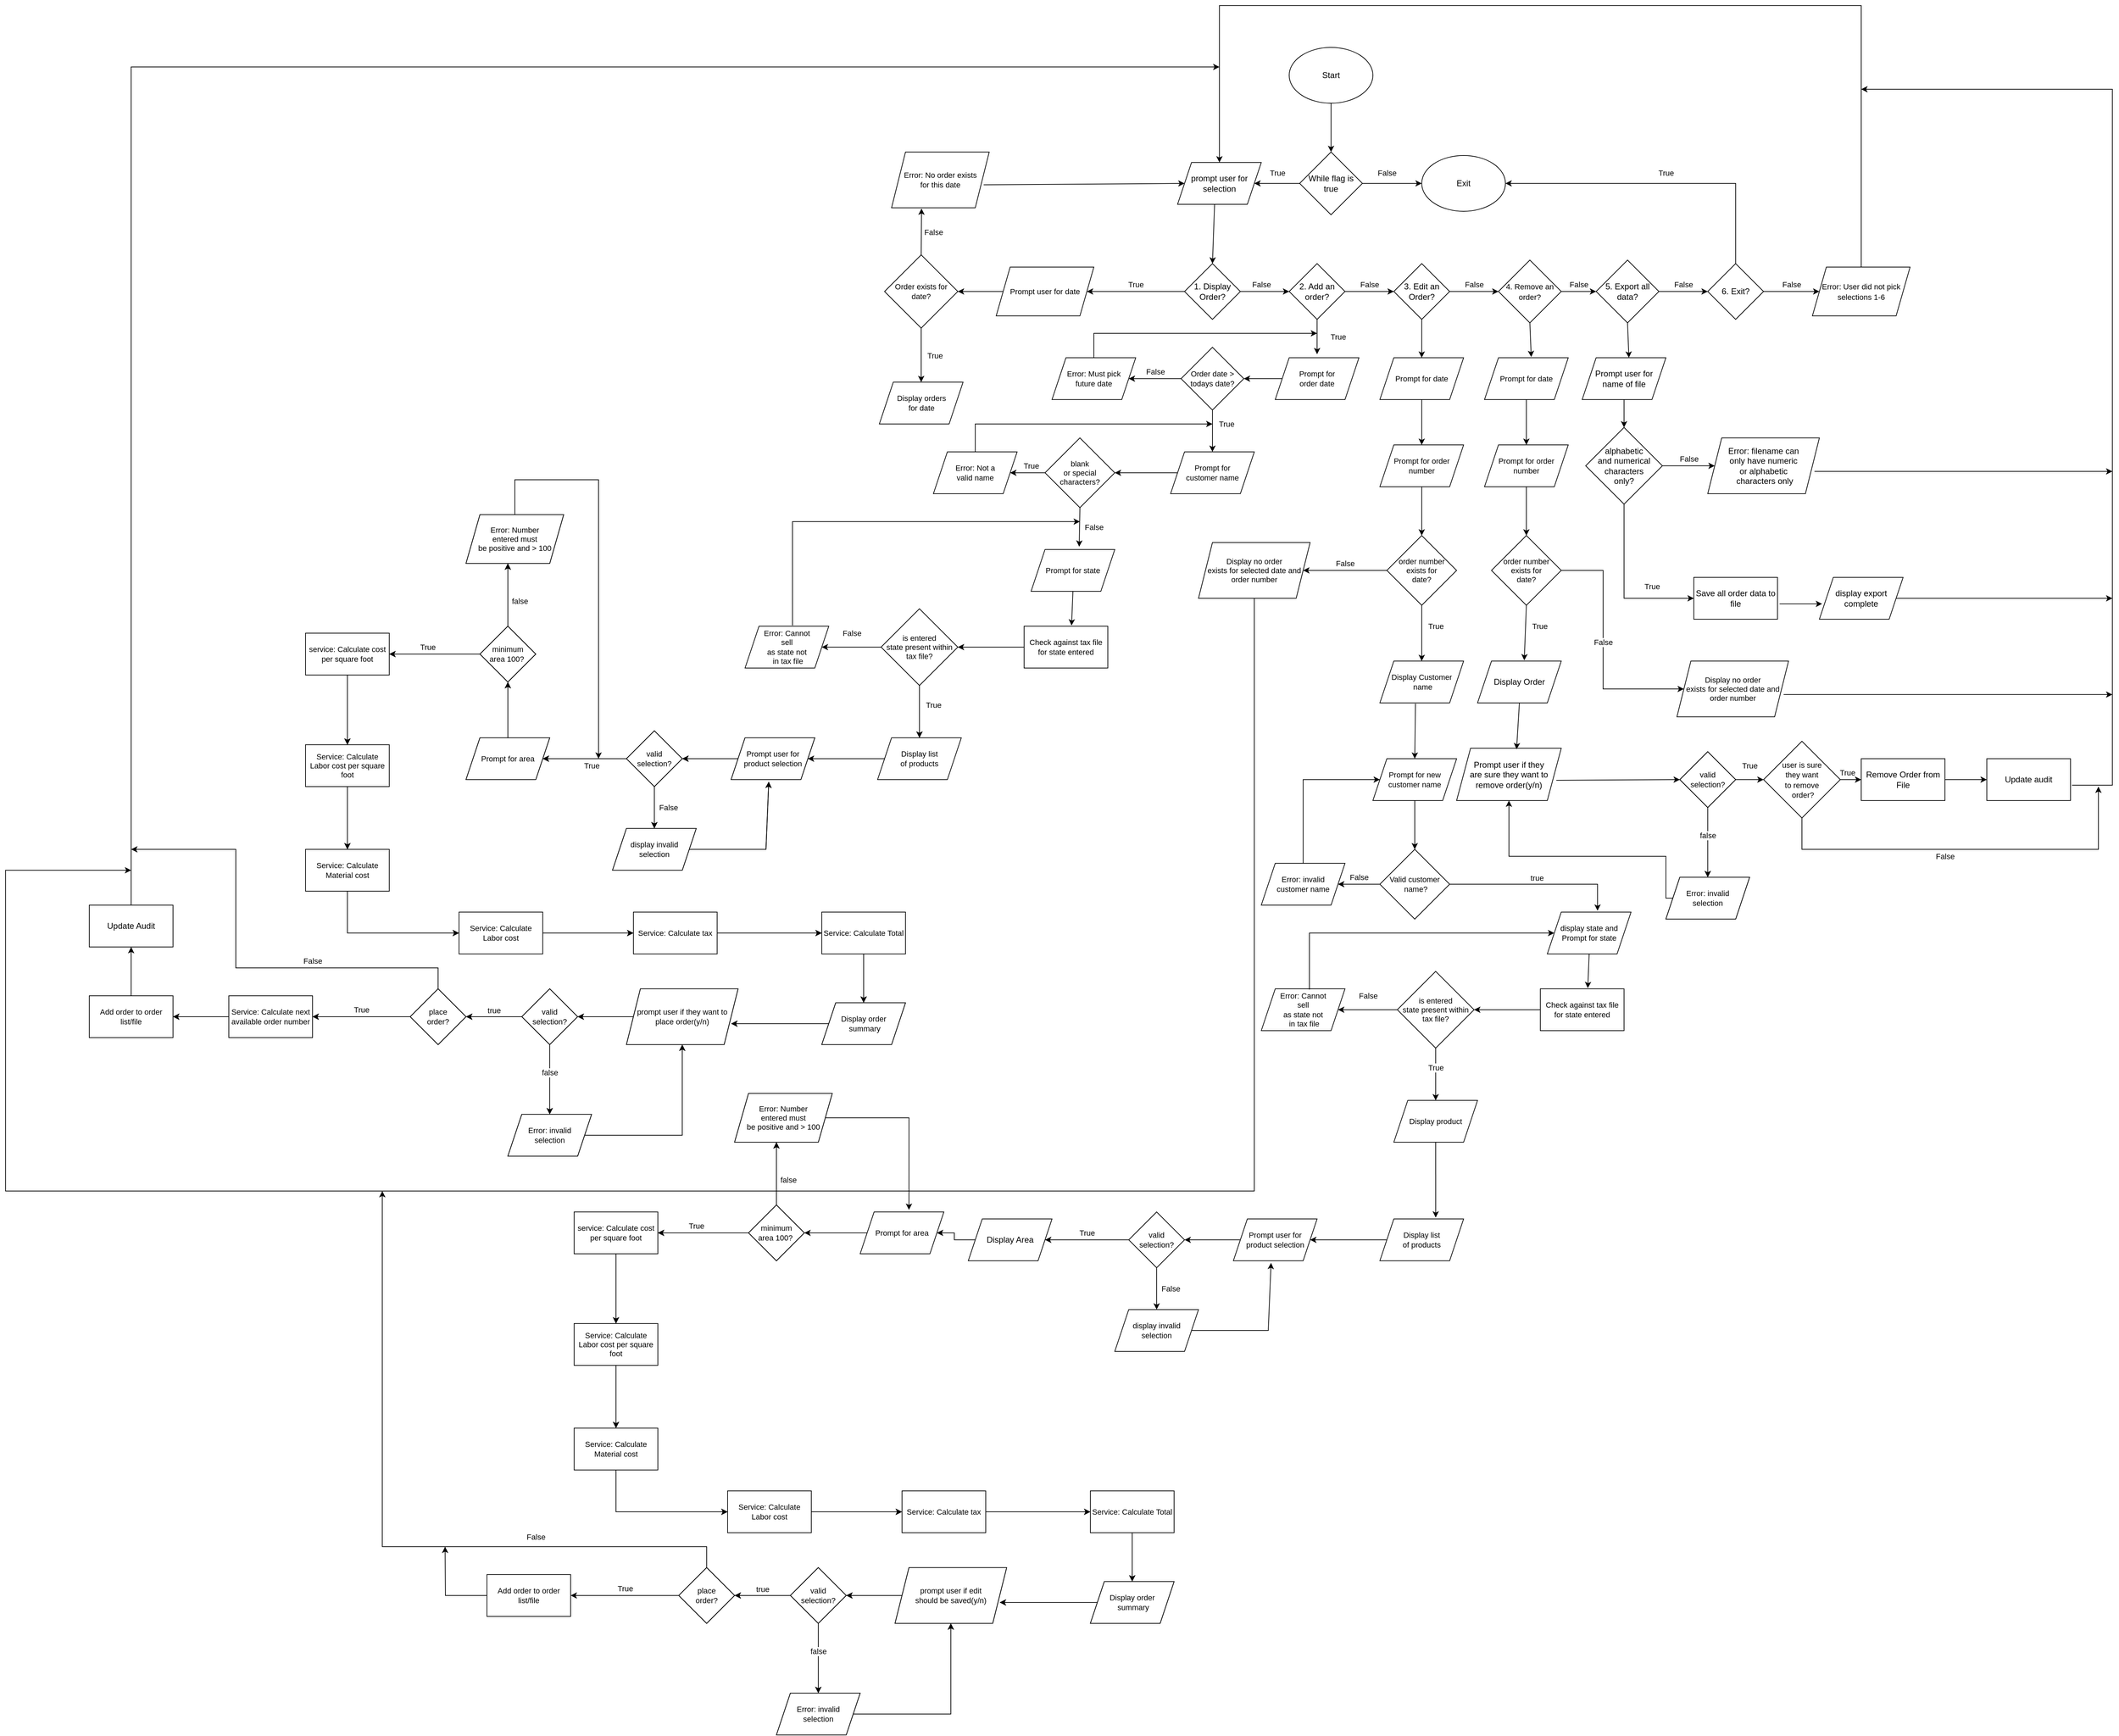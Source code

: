 <mxfile version="15.8.2" type="github">
  <diagram name="Page-1" id="edf60f1a-56cd-e834-aa8a-f176f3a09ee4">
    <mxGraphModel dx="4262" dy="1192" grid="1" gridSize="10" guides="1" tooltips="1" connect="1" arrows="1" fold="1" page="1" pageScale="1" pageWidth="1100" pageHeight="850" background="none" math="0" shadow="0">
      <root>
        <mxCell id="0" />
        <mxCell id="1" parent="0" />
        <mxCell id="WLESVQoLexFltELfVNAb-1" value="Start" style="ellipse;whiteSpace=wrap;html=1;" parent="1" vertex="1">
          <mxGeometry x="200" y="200" width="120" height="80" as="geometry" />
        </mxCell>
        <mxCell id="WLESVQoLexFltELfVNAb-2" value="" style="endArrow=classic;html=1;rounded=0;exitX=0.5;exitY=1;exitDx=0;exitDy=0;" parent="1" source="WLESVQoLexFltELfVNAb-1" target="WLESVQoLexFltELfVNAb-3" edge="1">
          <mxGeometry width="50" height="50" relative="1" as="geometry">
            <mxPoint x="310" y="440" as="sourcePoint" />
            <mxPoint x="260" y="370" as="targetPoint" />
          </mxGeometry>
        </mxCell>
        <mxCell id="WLESVQoLexFltELfVNAb-3" value="While flag is true" style="rhombus;whiteSpace=wrap;html=1;" parent="1" vertex="1">
          <mxGeometry x="215" y="350" width="90" height="90" as="geometry" />
        </mxCell>
        <mxCell id="WLESVQoLexFltELfVNAb-4" value="prompt user for selection" style="shape=parallelogram;perimeter=parallelogramPerimeter;whiteSpace=wrap;html=1;fixedSize=1;" parent="1" vertex="1">
          <mxGeometry x="40" y="365" width="120" height="60" as="geometry" />
        </mxCell>
        <mxCell id="WLESVQoLexFltELfVNAb-6" value="Exit" style="ellipse;whiteSpace=wrap;html=1;" parent="1" vertex="1">
          <mxGeometry x="390" y="355" width="120" height="80" as="geometry" />
        </mxCell>
        <mxCell id="WLESVQoLexFltELfVNAb-8" value="" style="endArrow=classic;html=1;rounded=0;exitX=0;exitY=0.5;exitDx=0;exitDy=0;entryX=1;entryY=0.5;entryDx=0;entryDy=0;" parent="1" source="WLESVQoLexFltELfVNAb-3" target="WLESVQoLexFltELfVNAb-4" edge="1">
          <mxGeometry relative="1" as="geometry">
            <mxPoint x="130" y="500" as="sourcePoint" />
            <mxPoint x="160" y="460" as="targetPoint" />
          </mxGeometry>
        </mxCell>
        <mxCell id="WLESVQoLexFltELfVNAb-9" value="True" style="edgeLabel;resizable=0;html=1;align=center;verticalAlign=middle;" parent="WLESVQoLexFltELfVNAb-8" connectable="0" vertex="1">
          <mxGeometry relative="1" as="geometry">
            <mxPoint y="-15" as="offset" />
          </mxGeometry>
        </mxCell>
        <mxCell id="WLESVQoLexFltELfVNAb-11" value="" style="endArrow=classic;html=1;rounded=0;entryX=0;entryY=0.5;entryDx=0;entryDy=0;exitX=1;exitY=0.5;exitDx=0;exitDy=0;" parent="1" source="WLESVQoLexFltELfVNAb-3" target="WLESVQoLexFltELfVNAb-6" edge="1">
          <mxGeometry relative="1" as="geometry">
            <mxPoint x="290" y="400" as="sourcePoint" />
            <mxPoint x="390" y="400" as="targetPoint" />
            <Array as="points">
              <mxPoint x="360" y="395" />
            </Array>
          </mxGeometry>
        </mxCell>
        <mxCell id="WLESVQoLexFltELfVNAb-12" value="False" style="edgeLabel;resizable=0;html=1;align=center;verticalAlign=middle;" parent="WLESVQoLexFltELfVNAb-11" connectable="0" vertex="1">
          <mxGeometry relative="1" as="geometry">
            <mxPoint x="-8" y="-15" as="offset" />
          </mxGeometry>
        </mxCell>
        <mxCell id="WLESVQoLexFltELfVNAb-14" value="" style="endArrow=classic;html=1;rounded=0;exitX=0.442;exitY=1;exitDx=0;exitDy=0;exitPerimeter=0;entryX=0.5;entryY=0;entryDx=0;entryDy=0;" parent="1" source="WLESVQoLexFltELfVNAb-4" target="WLESVQoLexFltELfVNAb-15" edge="1">
          <mxGeometry width="50" height="50" relative="1" as="geometry">
            <mxPoint x="60" y="520" as="sourcePoint" />
            <mxPoint x="93" y="500" as="targetPoint" />
          </mxGeometry>
        </mxCell>
        <mxCell id="WLESVQoLexFltELfVNAb-15" value="1. Display Order?" style="rhombus;whiteSpace=wrap;html=1;" parent="1" vertex="1">
          <mxGeometry x="50" y="510" width="80" height="80" as="geometry" />
        </mxCell>
        <mxCell id="WLESVQoLexFltELfVNAb-16" value="2. Add an order?" style="rhombus;whiteSpace=wrap;html=1;" parent="1" vertex="1">
          <mxGeometry x="200" y="510" width="80" height="80" as="geometry" />
        </mxCell>
        <mxCell id="WLESVQoLexFltELfVNAb-17" value="3. Edit an Order?" style="rhombus;whiteSpace=wrap;html=1;" parent="1" vertex="1">
          <mxGeometry x="350" y="510" width="80" height="80" as="geometry" />
        </mxCell>
        <mxCell id="WLESVQoLexFltELfVNAb-18" value="&lt;font style=&quot;font-size: 11px&quot;&gt;4. Remove an order?&lt;/font&gt;" style="rhombus;whiteSpace=wrap;html=1;" parent="1" vertex="1">
          <mxGeometry x="500" y="505" width="90" height="90" as="geometry" />
        </mxCell>
        <mxCell id="WLESVQoLexFltELfVNAb-19" value="5. Export all data?" style="rhombus;whiteSpace=wrap;html=1;" parent="1" vertex="1">
          <mxGeometry x="640" y="505" width="90" height="90" as="geometry" />
        </mxCell>
        <mxCell id="WLESVQoLexFltELfVNAb-22" value="" style="endArrow=classic;html=1;rounded=0;exitX=1;exitY=0.5;exitDx=0;exitDy=0;entryX=0;entryY=0.5;entryDx=0;entryDy=0;" parent="1" source="WLESVQoLexFltELfVNAb-15" target="WLESVQoLexFltELfVNAb-16" edge="1">
          <mxGeometry relative="1" as="geometry">
            <mxPoint x="120" y="590" as="sourcePoint" />
            <mxPoint x="220" y="590" as="targetPoint" />
          </mxGeometry>
        </mxCell>
        <mxCell id="WLESVQoLexFltELfVNAb-23" value="False" style="edgeLabel;resizable=0;html=1;align=center;verticalAlign=middle;" parent="WLESVQoLexFltELfVNAb-22" connectable="0" vertex="1">
          <mxGeometry relative="1" as="geometry">
            <mxPoint x="-5" y="-10" as="offset" />
          </mxGeometry>
        </mxCell>
        <mxCell id="WLESVQoLexFltELfVNAb-24" value="" style="endArrow=classic;html=1;rounded=0;exitX=1;exitY=0.5;exitDx=0;exitDy=0;entryX=0;entryY=0.5;entryDx=0;entryDy=0;" parent="1" source="WLESVQoLexFltELfVNAb-16" target="WLESVQoLexFltELfVNAb-17" edge="1">
          <mxGeometry relative="1" as="geometry">
            <mxPoint x="280" y="610" as="sourcePoint" />
            <mxPoint x="380" y="610" as="targetPoint" />
            <Array as="points">
              <mxPoint x="320" y="550" />
            </Array>
          </mxGeometry>
        </mxCell>
        <mxCell id="WLESVQoLexFltELfVNAb-25" value="False" style="edgeLabel;resizable=0;html=1;align=center;verticalAlign=middle;" parent="WLESVQoLexFltELfVNAb-24" connectable="0" vertex="1">
          <mxGeometry relative="1" as="geometry">
            <mxPoint y="-10" as="offset" />
          </mxGeometry>
        </mxCell>
        <mxCell id="WLESVQoLexFltELfVNAb-28" value="" style="endArrow=classic;html=1;rounded=0;exitX=1;exitY=0.5;exitDx=0;exitDy=0;entryX=0;entryY=0.5;entryDx=0;entryDy=0;" parent="1" source="WLESVQoLexFltELfVNAb-17" target="WLESVQoLexFltELfVNAb-18" edge="1">
          <mxGeometry relative="1" as="geometry">
            <mxPoint x="440" y="580" as="sourcePoint" />
            <mxPoint x="540" y="580" as="targetPoint" />
          </mxGeometry>
        </mxCell>
        <mxCell id="WLESVQoLexFltELfVNAb-29" value="False" style="edgeLabel;resizable=0;html=1;align=center;verticalAlign=middle;" parent="WLESVQoLexFltELfVNAb-28" connectable="0" vertex="1">
          <mxGeometry relative="1" as="geometry">
            <mxPoint y="-10" as="offset" />
          </mxGeometry>
        </mxCell>
        <mxCell id="WLESVQoLexFltELfVNAb-30" value="" style="endArrow=classic;html=1;rounded=0;exitX=1;exitY=0.5;exitDx=0;exitDy=0;entryX=0;entryY=0.5;entryDx=0;entryDy=0;" parent="1" source="WLESVQoLexFltELfVNAb-18" target="WLESVQoLexFltELfVNAb-19" edge="1">
          <mxGeometry relative="1" as="geometry">
            <mxPoint x="590" y="549.5" as="sourcePoint" />
            <mxPoint x="660" y="549.5" as="targetPoint" />
          </mxGeometry>
        </mxCell>
        <mxCell id="WLESVQoLexFltELfVNAb-31" value="False" style="edgeLabel;resizable=0;html=1;align=center;verticalAlign=middle;" parent="WLESVQoLexFltELfVNAb-30" connectable="0" vertex="1">
          <mxGeometry relative="1" as="geometry">
            <mxPoint y="-10" as="offset" />
          </mxGeometry>
        </mxCell>
        <mxCell id="WLESVQoLexFltELfVNAb-32" value="6. Exit?" style="rhombus;whiteSpace=wrap;html=1;" parent="1" vertex="1">
          <mxGeometry x="800" y="510" width="80" height="80" as="geometry" />
        </mxCell>
        <mxCell id="WLESVQoLexFltELfVNAb-33" value="" style="endArrow=classic;html=1;rounded=0;exitX=1;exitY=0.5;exitDx=0;exitDy=0;entryX=0;entryY=0.5;entryDx=0;entryDy=0;" parent="1" source="WLESVQoLexFltELfVNAb-19" target="WLESVQoLexFltELfVNAb-32" edge="1">
          <mxGeometry relative="1" as="geometry">
            <mxPoint x="740" y="610" as="sourcePoint" />
            <mxPoint x="840" y="610" as="targetPoint" />
          </mxGeometry>
        </mxCell>
        <mxCell id="WLESVQoLexFltELfVNAb-34" value="False" style="edgeLabel;resizable=0;html=1;align=center;verticalAlign=middle;" parent="WLESVQoLexFltELfVNAb-33" connectable="0" vertex="1">
          <mxGeometry relative="1" as="geometry">
            <mxPoint y="-10" as="offset" />
          </mxGeometry>
        </mxCell>
        <mxCell id="WLESVQoLexFltELfVNAb-38" value="" style="endArrow=classic;html=1;rounded=0;exitX=1;exitY=0.5;exitDx=0;exitDy=0;entryX=0;entryY=0.5;entryDx=0;entryDy=0;" parent="1" source="WLESVQoLexFltELfVNAb-32" target="WLESVQoLexFltELfVNAb-41" edge="1">
          <mxGeometry relative="1" as="geometry">
            <mxPoint x="890" y="550" as="sourcePoint" />
            <mxPoint x="990" y="550" as="targetPoint" />
          </mxGeometry>
        </mxCell>
        <mxCell id="WLESVQoLexFltELfVNAb-39" value="False" style="edgeLabel;resizable=0;html=1;align=center;verticalAlign=middle;" parent="WLESVQoLexFltELfVNAb-38" connectable="0" vertex="1">
          <mxGeometry relative="1" as="geometry">
            <mxPoint y="-10" as="offset" />
          </mxGeometry>
        </mxCell>
        <mxCell id="WLESVQoLexFltELfVNAb-40" value="" style="endArrow=classic;html=1;rounded=0;exitX=0.5;exitY=0;exitDx=0;exitDy=0;entryX=1;entryY=0.5;entryDx=0;entryDy=0;" parent="1" source="WLESVQoLexFltELfVNAb-32" target="WLESVQoLexFltELfVNAb-6" edge="1">
          <mxGeometry width="50" height="50" relative="1" as="geometry">
            <mxPoint x="840" y="475" as="sourcePoint" />
            <mxPoint x="840" y="390" as="targetPoint" />
            <Array as="points">
              <mxPoint x="840" y="395" />
            </Array>
          </mxGeometry>
        </mxCell>
        <mxCell id="WLESVQoLexFltELfVNAb-48" value="True" style="edgeLabel;html=1;align=center;verticalAlign=middle;resizable=0;points=[];fontSize=11;" parent="WLESVQoLexFltELfVNAb-40" vertex="1" connectable="0">
          <mxGeometry x="-0.24" y="3" relative="1" as="geometry">
            <mxPoint x="-46" y="-18" as="offset" />
          </mxGeometry>
        </mxCell>
        <mxCell id="WLESVQoLexFltELfVNAb-41" value="&lt;font style=&quot;font-size: 11px&quot;&gt;Error: User did not pick selections 1-6&lt;/font&gt;" style="shape=parallelogram;perimeter=parallelogramPerimeter;whiteSpace=wrap;html=1;fixedSize=1;" parent="1" vertex="1">
          <mxGeometry x="950" y="515" width="140" height="70" as="geometry" />
        </mxCell>
        <mxCell id="WLESVQoLexFltELfVNAb-44" value="" style="endArrow=classic;html=1;rounded=0;fontSize=11;exitX=0.5;exitY=0;exitDx=0;exitDy=0;entryX=0.5;entryY=0;entryDx=0;entryDy=0;" parent="1" source="WLESVQoLexFltELfVNAb-41" target="WLESVQoLexFltELfVNAb-4" edge="1">
          <mxGeometry width="50" height="50" relative="1" as="geometry">
            <mxPoint x="1010" y="460" as="sourcePoint" />
            <mxPoint x="80" y="150" as="targetPoint" />
            <Array as="points">
              <mxPoint x="1020" y="140" />
              <mxPoint x="100" y="140" />
            </Array>
          </mxGeometry>
        </mxCell>
        <mxCell id="WLESVQoLexFltELfVNAb-46" value="" style="endArrow=classic;html=1;rounded=0;fontSize=11;exitX=0;exitY=0.5;exitDx=0;exitDy=0;entryX=1;entryY=0.5;entryDx=0;entryDy=0;" parent="1" source="WLESVQoLexFltELfVNAb-15" target="WLESVQoLexFltELfVNAb-49" edge="1">
          <mxGeometry relative="1" as="geometry">
            <mxPoint x="-130" y="549.5" as="sourcePoint" />
            <mxPoint x="-70" y="550" as="targetPoint" />
          </mxGeometry>
        </mxCell>
        <mxCell id="WLESVQoLexFltELfVNAb-47" value="True" style="edgeLabel;resizable=0;html=1;align=center;verticalAlign=middle;fontSize=11;" parent="WLESVQoLexFltELfVNAb-46" connectable="0" vertex="1">
          <mxGeometry relative="1" as="geometry">
            <mxPoint y="-10" as="offset" />
          </mxGeometry>
        </mxCell>
        <mxCell id="WLESVQoLexFltELfVNAb-49" value="Prompt user for date" style="shape=parallelogram;perimeter=parallelogramPerimeter;whiteSpace=wrap;html=1;fixedSize=1;fontSize=11;" parent="1" vertex="1">
          <mxGeometry x="-220" y="515" width="140" height="70" as="geometry" />
        </mxCell>
        <mxCell id="WLESVQoLexFltELfVNAb-50" value="Order exists for date?" style="rhombus;whiteSpace=wrap;html=1;fontSize=11;" parent="1" vertex="1">
          <mxGeometry x="-380" y="497.5" width="105" height="105" as="geometry" />
        </mxCell>
        <mxCell id="WLESVQoLexFltELfVNAb-51" value="" style="endArrow=classic;html=1;rounded=0;fontSize=11;exitX=0;exitY=0.5;exitDx=0;exitDy=0;entryX=1;entryY=0.5;entryDx=0;entryDy=0;" parent="1" source="WLESVQoLexFltELfVNAb-49" target="WLESVQoLexFltELfVNAb-50" edge="1">
          <mxGeometry width="50" height="50" relative="1" as="geometry">
            <mxPoint x="-250" y="550" as="sourcePoint" />
            <mxPoint x="-200" y="490" as="targetPoint" />
          </mxGeometry>
        </mxCell>
        <mxCell id="WLESVQoLexFltELfVNAb-52" value="" style="endArrow=classic;html=1;rounded=0;fontSize=11;exitX=0.5;exitY=1;exitDx=0;exitDy=0;entryX=0.5;entryY=0;entryDx=0;entryDy=0;" parent="1" source="WLESVQoLexFltELfVNAb-50" target="WLESVQoLexFltELfVNAb-61" edge="1">
          <mxGeometry relative="1" as="geometry">
            <mxPoint x="-330" y="640" as="sourcePoint" />
            <mxPoint x="-330" y="680" as="targetPoint" />
          </mxGeometry>
        </mxCell>
        <mxCell id="WLESVQoLexFltELfVNAb-53" value="True" style="edgeLabel;resizable=0;html=1;align=center;verticalAlign=middle;fontSize=11;" parent="WLESVQoLexFltELfVNAb-52" connectable="0" vertex="1">
          <mxGeometry relative="1" as="geometry">
            <mxPoint x="19" as="offset" />
          </mxGeometry>
        </mxCell>
        <mxCell id="WLESVQoLexFltELfVNAb-56" value="Error: No order exists &lt;br&gt;for this date" style="shape=parallelogram;perimeter=parallelogramPerimeter;whiteSpace=wrap;html=1;fixedSize=1;fontSize=11;" parent="1" vertex="1">
          <mxGeometry x="-370" y="350" width="140" height="80" as="geometry" />
        </mxCell>
        <mxCell id="WLESVQoLexFltELfVNAb-58" value="" style="endArrow=classic;html=1;rounded=0;fontSize=11;exitX=0.5;exitY=0;exitDx=0;exitDy=0;entryX=0.307;entryY=1.013;entryDx=0;entryDy=0;entryPerimeter=0;" parent="1" source="WLESVQoLexFltELfVNAb-50" target="WLESVQoLexFltELfVNAb-56" edge="1">
          <mxGeometry relative="1" as="geometry">
            <mxPoint x="-290" y="460" as="sourcePoint" />
            <mxPoint x="-190" y="460" as="targetPoint" />
          </mxGeometry>
        </mxCell>
        <mxCell id="WLESVQoLexFltELfVNAb-59" value="False" style="edgeLabel;resizable=0;html=1;align=center;verticalAlign=middle;fontSize=11;" parent="WLESVQoLexFltELfVNAb-58" connectable="0" vertex="1">
          <mxGeometry relative="1" as="geometry">
            <mxPoint x="17" as="offset" />
          </mxGeometry>
        </mxCell>
        <mxCell id="WLESVQoLexFltELfVNAb-60" value="" style="endArrow=classic;html=1;rounded=0;fontSize=11;exitX=0.943;exitY=0.588;exitDx=0;exitDy=0;exitPerimeter=0;entryX=0;entryY=0.5;entryDx=0;entryDy=0;" parent="1" source="WLESVQoLexFltELfVNAb-56" target="WLESVQoLexFltELfVNAb-4" edge="1">
          <mxGeometry width="50" height="50" relative="1" as="geometry">
            <mxPoint x="-175" y="390" as="sourcePoint" />
            <mxPoint x="-125" y="340" as="targetPoint" />
          </mxGeometry>
        </mxCell>
        <mxCell id="WLESVQoLexFltELfVNAb-61" value="Display orders &lt;br&gt;for date" style="shape=parallelogram;perimeter=parallelogramPerimeter;whiteSpace=wrap;html=1;fixedSize=1;fontSize=11;" parent="1" vertex="1">
          <mxGeometry x="-387.5" y="680" width="120" height="60" as="geometry" />
        </mxCell>
        <mxCell id="WLESVQoLexFltELfVNAb-62" value="" style="endArrow=classic;html=1;rounded=0;fontSize=11;exitX=0.5;exitY=1;exitDx=0;exitDy=0;" parent="1" source="WLESVQoLexFltELfVNAb-16" edge="1">
          <mxGeometry relative="1" as="geometry">
            <mxPoint x="240" y="620" as="sourcePoint" />
            <mxPoint x="240" y="640" as="targetPoint" />
          </mxGeometry>
        </mxCell>
        <mxCell id="WLESVQoLexFltELfVNAb-63" value="True" style="edgeLabel;resizable=0;html=1;align=center;verticalAlign=middle;fontSize=11;" parent="WLESVQoLexFltELfVNAb-62" connectable="0" vertex="1">
          <mxGeometry relative="1" as="geometry">
            <mxPoint x="30" as="offset" />
          </mxGeometry>
        </mxCell>
        <mxCell id="WLESVQoLexFltELfVNAb-64" value="Prompt for &lt;br&gt;order date" style="shape=parallelogram;perimeter=parallelogramPerimeter;whiteSpace=wrap;html=1;fixedSize=1;fontSize=11;" parent="1" vertex="1">
          <mxGeometry x="180" y="645" width="120" height="60" as="geometry" />
        </mxCell>
        <mxCell id="WLESVQoLexFltELfVNAb-65" value="Order date &amp;gt; todays date?" style="rhombus;whiteSpace=wrap;html=1;fontSize=11;" parent="1" vertex="1">
          <mxGeometry x="45" y="630" width="90" height="90" as="geometry" />
        </mxCell>
        <mxCell id="WLESVQoLexFltELfVNAb-66" value="Prompt for &lt;br&gt;customer name" style="shape=parallelogram;perimeter=parallelogramPerimeter;whiteSpace=wrap;html=1;fixedSize=1;fontSize=11;" parent="1" vertex="1">
          <mxGeometry x="30" y="780" width="120" height="60" as="geometry" />
        </mxCell>
        <mxCell id="WLESVQoLexFltELfVNAb-67" value="" style="endArrow=classic;html=1;rounded=0;fontSize=11;entryX=1;entryY=0.5;entryDx=0;entryDy=0;exitX=0;exitY=0.5;exitDx=0;exitDy=0;" parent="1" source="WLESVQoLexFltELfVNAb-64" target="WLESVQoLexFltELfVNAb-65" edge="1">
          <mxGeometry width="50" height="50" relative="1" as="geometry">
            <mxPoint x="110" y="720" as="sourcePoint" />
            <mxPoint x="160" y="670" as="targetPoint" />
          </mxGeometry>
        </mxCell>
        <mxCell id="WLESVQoLexFltELfVNAb-68" value="" style="endArrow=classic;html=1;rounded=0;fontSize=11;exitX=0.5;exitY=1;exitDx=0;exitDy=0;entryX=0.5;entryY=0;entryDx=0;entryDy=0;" parent="1" source="WLESVQoLexFltELfVNAb-65" target="WLESVQoLexFltELfVNAb-66" edge="1">
          <mxGeometry relative="1" as="geometry">
            <mxPoint x="60" y="740" as="sourcePoint" />
            <mxPoint x="160" y="740" as="targetPoint" />
          </mxGeometry>
        </mxCell>
        <mxCell id="WLESVQoLexFltELfVNAb-69" value="True" style="edgeLabel;resizable=0;html=1;align=center;verticalAlign=middle;fontSize=11;" parent="WLESVQoLexFltELfVNAb-68" connectable="0" vertex="1">
          <mxGeometry relative="1" as="geometry">
            <mxPoint x="20" y="-10" as="offset" />
          </mxGeometry>
        </mxCell>
        <mxCell id="WLESVQoLexFltELfVNAb-70" value="" style="endArrow=classic;html=1;rounded=0;fontSize=11;exitX=0;exitY=0.5;exitDx=0;exitDy=0;entryX=1;entryY=0.5;entryDx=0;entryDy=0;" parent="1" source="WLESVQoLexFltELfVNAb-65" target="WLESVQoLexFltELfVNAb-72" edge="1">
          <mxGeometry relative="1" as="geometry">
            <mxPoint x="-70" y="720" as="sourcePoint" />
            <mxPoint x="30" y="720" as="targetPoint" />
          </mxGeometry>
        </mxCell>
        <mxCell id="WLESVQoLexFltELfVNAb-71" value="False" style="edgeLabel;resizable=0;html=1;align=center;verticalAlign=middle;fontSize=11;" parent="WLESVQoLexFltELfVNAb-70" connectable="0" vertex="1">
          <mxGeometry relative="1" as="geometry">
            <mxPoint y="-10" as="offset" />
          </mxGeometry>
        </mxCell>
        <mxCell id="WLESVQoLexFltELfVNAb-72" value="Error: Must pick &lt;br&gt;future date" style="shape=parallelogram;perimeter=parallelogramPerimeter;whiteSpace=wrap;html=1;fixedSize=1;fontSize=11;" parent="1" vertex="1">
          <mxGeometry x="-140" y="645" width="120" height="60" as="geometry" />
        </mxCell>
        <mxCell id="WLESVQoLexFltELfVNAb-73" value="" style="endArrow=classic;html=1;rounded=0;fontSize=11;exitX=0.5;exitY=0;exitDx=0;exitDy=0;" parent="1" source="WLESVQoLexFltELfVNAb-72" edge="1">
          <mxGeometry width="50" height="50" relative="1" as="geometry">
            <mxPoint x="-60" y="620" as="sourcePoint" />
            <mxPoint x="240" y="610" as="targetPoint" />
            <Array as="points">
              <mxPoint x="-80" y="610" />
            </Array>
          </mxGeometry>
        </mxCell>
        <mxCell id="WLESVQoLexFltELfVNAb-74" value="blank &lt;br&gt;or special characters?" style="rhombus;whiteSpace=wrap;html=1;fontSize=11;" parent="1" vertex="1">
          <mxGeometry x="-150" y="760" width="100" height="100" as="geometry" />
        </mxCell>
        <mxCell id="WLESVQoLexFltELfVNAb-75" value="" style="endArrow=classic;html=1;rounded=0;fontSize=11;entryX=1;entryY=0.5;entryDx=0;entryDy=0;exitX=0;exitY=0.5;exitDx=0;exitDy=0;" parent="1" source="WLESVQoLexFltELfVNAb-66" target="WLESVQoLexFltELfVNAb-74" edge="1">
          <mxGeometry width="50" height="50" relative="1" as="geometry">
            <mxPoint x="-60" y="880" as="sourcePoint" />
            <mxPoint x="-10" y="830" as="targetPoint" />
          </mxGeometry>
        </mxCell>
        <mxCell id="WLESVQoLexFltELfVNAb-76" value="" style="endArrow=classic;html=1;rounded=0;fontSize=11;exitX=0;exitY=0.5;exitDx=0;exitDy=0;entryX=1;entryY=0.5;entryDx=0;entryDy=0;" parent="1" source="WLESVQoLexFltELfVNAb-74" target="WLESVQoLexFltELfVNAb-78" edge="1">
          <mxGeometry relative="1" as="geometry">
            <mxPoint x="-290" y="839" as="sourcePoint" />
            <mxPoint x="-200" y="810" as="targetPoint" />
          </mxGeometry>
        </mxCell>
        <mxCell id="WLESVQoLexFltELfVNAb-77" value="True" style="edgeLabel;resizable=0;html=1;align=center;verticalAlign=middle;fontSize=11;" parent="WLESVQoLexFltELfVNAb-76" connectable="0" vertex="1">
          <mxGeometry relative="1" as="geometry">
            <mxPoint x="5" y="-10" as="offset" />
          </mxGeometry>
        </mxCell>
        <mxCell id="WLESVQoLexFltELfVNAb-78" value="Error: Not a &lt;br&gt;valid name" style="shape=parallelogram;perimeter=parallelogramPerimeter;whiteSpace=wrap;html=1;fixedSize=1;fontSize=11;" parent="1" vertex="1">
          <mxGeometry x="-310" y="780" width="120" height="60" as="geometry" />
        </mxCell>
        <mxCell id="WLESVQoLexFltELfVNAb-79" value="" style="endArrow=classic;html=1;rounded=0;fontSize=11;exitX=0.5;exitY=0;exitDx=0;exitDy=0;" parent="1" source="WLESVQoLexFltELfVNAb-78" edge="1">
          <mxGeometry width="50" height="50" relative="1" as="geometry">
            <mxPoint x="-250" y="755" as="sourcePoint" />
            <mxPoint x="90" y="740" as="targetPoint" />
            <Array as="points">
              <mxPoint x="-250" y="740" />
              <mxPoint x="-190" y="740" />
              <mxPoint x="-50" y="740" />
            </Array>
          </mxGeometry>
        </mxCell>
        <mxCell id="WLESVQoLexFltELfVNAb-81" value="" style="endArrow=classic;html=1;rounded=0;fontSize=11;exitX=0.5;exitY=1;exitDx=0;exitDy=0;entryX=0.575;entryY=-0.067;entryDx=0;entryDy=0;entryPerimeter=0;" parent="1" source="WLESVQoLexFltELfVNAb-74" target="WLESVQoLexFltELfVNAb-83" edge="1">
          <mxGeometry relative="1" as="geometry">
            <mxPoint x="-120" y="895" as="sourcePoint" />
            <mxPoint x="-100" y="920" as="targetPoint" />
          </mxGeometry>
        </mxCell>
        <mxCell id="WLESVQoLexFltELfVNAb-82" value="False" style="edgeLabel;resizable=0;html=1;align=center;verticalAlign=middle;fontSize=11;" parent="WLESVQoLexFltELfVNAb-81" connectable="0" vertex="1">
          <mxGeometry relative="1" as="geometry">
            <mxPoint x="20" as="offset" />
          </mxGeometry>
        </mxCell>
        <mxCell id="WLESVQoLexFltELfVNAb-83" value="Prompt for state" style="shape=parallelogram;perimeter=parallelogramPerimeter;whiteSpace=wrap;html=1;fixedSize=1;fontSize=11;" parent="1" vertex="1">
          <mxGeometry x="-170" y="920" width="120" height="60" as="geometry" />
        </mxCell>
        <mxCell id="WLESVQoLexFltELfVNAb-84" value="is entered &lt;br&gt;state present within tax file?" style="rhombus;whiteSpace=wrap;html=1;fontSize=11;" parent="1" vertex="1">
          <mxGeometry x="-385" y="1005" width="110" height="110" as="geometry" />
        </mxCell>
        <mxCell id="WLESVQoLexFltELfVNAb-85" value="Check against tax file for state entered" style="rounded=0;whiteSpace=wrap;html=1;fontSize=11;" parent="1" vertex="1">
          <mxGeometry x="-180" y="1030" width="120" height="60" as="geometry" />
        </mxCell>
        <mxCell id="WLESVQoLexFltELfVNAb-86" value="" style="endArrow=classic;html=1;rounded=0;fontSize=11;exitX=0.5;exitY=1;exitDx=0;exitDy=0;entryX=0.567;entryY=-0.017;entryDx=0;entryDy=0;entryPerimeter=0;" parent="1" source="WLESVQoLexFltELfVNAb-83" target="WLESVQoLexFltELfVNAb-85" edge="1">
          <mxGeometry width="50" height="50" relative="1" as="geometry">
            <mxPoint x="-105" y="1020" as="sourcePoint" />
            <mxPoint x="-55" y="970" as="targetPoint" />
          </mxGeometry>
        </mxCell>
        <mxCell id="WLESVQoLexFltELfVNAb-87" value="" style="endArrow=classic;html=1;rounded=0;fontSize=11;entryX=1;entryY=0.5;entryDx=0;entryDy=0;exitX=0;exitY=0.5;exitDx=0;exitDy=0;" parent="1" source="WLESVQoLexFltELfVNAb-85" target="WLESVQoLexFltELfVNAb-84" edge="1">
          <mxGeometry width="50" height="50" relative="1" as="geometry">
            <mxPoint x="-290" y="1120" as="sourcePoint" />
            <mxPoint x="-240" y="1070" as="targetPoint" />
          </mxGeometry>
        </mxCell>
        <mxCell id="WLESVQoLexFltELfVNAb-88" value="" style="endArrow=classic;html=1;rounded=0;fontSize=11;exitX=0.5;exitY=1;exitDx=0;exitDy=0;entryX=0.5;entryY=0;entryDx=0;entryDy=0;" parent="1" source="WLESVQoLexFltELfVNAb-84" target="WLESVQoLexFltELfVNAb-94" edge="1">
          <mxGeometry relative="1" as="geometry">
            <mxPoint x="-350" y="1160" as="sourcePoint" />
            <mxPoint x="-330" y="1180" as="targetPoint" />
          </mxGeometry>
        </mxCell>
        <mxCell id="WLESVQoLexFltELfVNAb-89" value="True" style="edgeLabel;resizable=0;html=1;align=center;verticalAlign=middle;fontSize=11;" parent="WLESVQoLexFltELfVNAb-88" connectable="0" vertex="1">
          <mxGeometry relative="1" as="geometry">
            <mxPoint x="20" y="-10" as="offset" />
          </mxGeometry>
        </mxCell>
        <mxCell id="WLESVQoLexFltELfVNAb-90" value="" style="endArrow=classic;html=1;rounded=0;fontSize=11;exitX=0;exitY=0.5;exitDx=0;exitDy=0;" parent="1" source="WLESVQoLexFltELfVNAb-84" target="WLESVQoLexFltELfVNAb-92" edge="1">
          <mxGeometry relative="1" as="geometry">
            <mxPoint x="-540" y="1070" as="sourcePoint" />
            <mxPoint x="-470" y="1060" as="targetPoint" />
          </mxGeometry>
        </mxCell>
        <mxCell id="WLESVQoLexFltELfVNAb-91" value="False" style="edgeLabel;resizable=0;html=1;align=center;verticalAlign=middle;fontSize=11;" parent="WLESVQoLexFltELfVNAb-90" connectable="0" vertex="1">
          <mxGeometry relative="1" as="geometry">
            <mxPoint y="-20" as="offset" />
          </mxGeometry>
        </mxCell>
        <mxCell id="WH_qL8bAJBr36jCPPk6z-4" value="False" style="edgeLabel;resizable=0;html=1;align=center;verticalAlign=middle;fontSize=11;" parent="WLESVQoLexFltELfVNAb-90" connectable="0" vertex="1">
          <mxGeometry relative="1" as="geometry">
            <mxPoint y="-20" as="offset" />
          </mxGeometry>
        </mxCell>
        <mxCell id="WLESVQoLexFltELfVNAb-92" value="Error: Cannot &lt;br&gt;sell &lt;br&gt;as state not&lt;br&gt;&amp;nbsp;in tax file" style="shape=parallelogram;perimeter=parallelogramPerimeter;whiteSpace=wrap;html=1;fixedSize=1;fontSize=11;" parent="1" vertex="1">
          <mxGeometry x="-580" y="1030" width="120" height="60" as="geometry" />
        </mxCell>
        <mxCell id="WLESVQoLexFltELfVNAb-93" value="" style="endArrow=classic;html=1;rounded=0;fontSize=11;exitX=0.567;exitY=-0.017;exitDx=0;exitDy=0;exitPerimeter=0;" parent="1" source="WLESVQoLexFltELfVNAb-92" edge="1">
          <mxGeometry width="50" height="50" relative="1" as="geometry">
            <mxPoint x="-480" y="980" as="sourcePoint" />
            <mxPoint x="-100" y="880" as="targetPoint" />
            <Array as="points">
              <mxPoint x="-512" y="880" />
            </Array>
          </mxGeometry>
        </mxCell>
        <mxCell id="WLESVQoLexFltELfVNAb-94" value="Display list &lt;br&gt;of products" style="shape=parallelogram;perimeter=parallelogramPerimeter;whiteSpace=wrap;html=1;fixedSize=1;fontSize=11;" parent="1" vertex="1">
          <mxGeometry x="-390" y="1190" width="120" height="60" as="geometry" />
        </mxCell>
        <mxCell id="WLESVQoLexFltELfVNAb-95" value="Prompt user for &lt;br&gt;product selection" style="shape=parallelogram;perimeter=parallelogramPerimeter;whiteSpace=wrap;html=1;fixedSize=1;fontSize=11;" parent="1" vertex="1">
          <mxGeometry x="-600" y="1190" width="120" height="60" as="geometry" />
        </mxCell>
        <mxCell id="WLESVQoLexFltELfVNAb-96" value="" style="endArrow=classic;html=1;rounded=0;fontSize=11;exitX=0;exitY=0.5;exitDx=0;exitDy=0;entryX=1;entryY=0.5;entryDx=0;entryDy=0;" parent="1" source="WLESVQoLexFltELfVNAb-94" target="WLESVQoLexFltELfVNAb-95" edge="1">
          <mxGeometry width="50" height="50" relative="1" as="geometry">
            <mxPoint x="-460" y="1210" as="sourcePoint" />
            <mxPoint x="-410" y="1160" as="targetPoint" />
          </mxGeometry>
        </mxCell>
        <mxCell id="WLESVQoLexFltELfVNAb-97" value="valid &lt;br&gt;selection?" style="rhombus;whiteSpace=wrap;html=1;fontSize=11;" parent="1" vertex="1">
          <mxGeometry x="-750" y="1180" width="80" height="80" as="geometry" />
        </mxCell>
        <mxCell id="WLESVQoLexFltELfVNAb-98" value="display invalid &lt;br&gt;selection" style="shape=parallelogram;perimeter=parallelogramPerimeter;whiteSpace=wrap;html=1;fixedSize=1;fontSize=11;" parent="1" vertex="1">
          <mxGeometry x="-770" y="1320" width="120" height="60" as="geometry" />
        </mxCell>
        <mxCell id="WLESVQoLexFltELfVNAb-101" value="" style="endArrow=classic;html=1;rounded=0;fontSize=11;exitX=0;exitY=0.5;exitDx=0;exitDy=0;entryX=1;entryY=0.5;entryDx=0;entryDy=0;" parent="1" source="WLESVQoLexFltELfVNAb-97" target="WLESVQoLexFltELfVNAb-107" edge="1">
          <mxGeometry relative="1" as="geometry">
            <mxPoint x="-910" y="1249" as="sourcePoint" />
            <mxPoint x="-860" y="1220" as="targetPoint" />
          </mxGeometry>
        </mxCell>
        <mxCell id="WLESVQoLexFltELfVNAb-103" value="" style="endArrow=classic;html=1;rounded=0;fontSize=11;exitX=0.5;exitY=1;exitDx=0;exitDy=0;entryX=0.5;entryY=0;entryDx=0;entryDy=0;" parent="1" source="WLESVQoLexFltELfVNAb-97" target="WLESVQoLexFltELfVNAb-98" edge="1">
          <mxGeometry relative="1" as="geometry">
            <mxPoint x="-710" y="1274" as="sourcePoint" />
            <mxPoint x="-610" y="1274" as="targetPoint" />
          </mxGeometry>
        </mxCell>
        <mxCell id="WLESVQoLexFltELfVNAb-104" value="False" style="edgeLabel;resizable=0;html=1;align=center;verticalAlign=middle;fontSize=11;" parent="WLESVQoLexFltELfVNAb-103" connectable="0" vertex="1">
          <mxGeometry relative="1" as="geometry">
            <mxPoint x="20" as="offset" />
          </mxGeometry>
        </mxCell>
        <mxCell id="WLESVQoLexFltELfVNAb-105" value="" style="endArrow=classic;html=1;rounded=0;fontSize=11;exitX=1;exitY=0.5;exitDx=0;exitDy=0;entryX=0.45;entryY=1.05;entryDx=0;entryDy=0;entryPerimeter=0;" parent="1" source="WLESVQoLexFltELfVNAb-98" target="WLESVQoLexFltELfVNAb-95" edge="1">
          <mxGeometry width="50" height="50" relative="1" as="geometry">
            <mxPoint x="-630" y="1350" as="sourcePoint" />
            <mxPoint x="-550" y="1350" as="targetPoint" />
            <Array as="points">
              <mxPoint x="-550" y="1350" />
            </Array>
          </mxGeometry>
        </mxCell>
        <mxCell id="WLESVQoLexFltELfVNAb-106" value="" style="endArrow=classic;html=1;rounded=0;fontSize=11;exitX=0;exitY=0.5;exitDx=0;exitDy=0;entryX=1;entryY=0.5;entryDx=0;entryDy=0;" parent="1" source="WLESVQoLexFltELfVNAb-95" target="WLESVQoLexFltELfVNAb-97" edge="1">
          <mxGeometry width="50" height="50" relative="1" as="geometry">
            <mxPoint x="-650" y="1200" as="sourcePoint" />
            <mxPoint x="-600" y="1150" as="targetPoint" />
          </mxGeometry>
        </mxCell>
        <mxCell id="WLESVQoLexFltELfVNAb-107" value="Prompt for area" style="shape=parallelogram;perimeter=parallelogramPerimeter;whiteSpace=wrap;html=1;fixedSize=1;fontSize=11;" parent="1" vertex="1">
          <mxGeometry x="-980" y="1190" width="120" height="60" as="geometry" />
        </mxCell>
        <mxCell id="WLESVQoLexFltELfVNAb-108" value="minimum &lt;br&gt;area 100?&amp;nbsp;" style="rhombus;whiteSpace=wrap;html=1;fontSize=11;" parent="1" vertex="1">
          <mxGeometry x="-960" y="1030" width="80" height="80" as="geometry" />
        </mxCell>
        <mxCell id="WLESVQoLexFltELfVNAb-109" value="" style="endArrow=classic;html=1;rounded=0;fontSize=11;exitX=0.5;exitY=0;exitDx=0;exitDy=0;entryX=0.5;entryY=1;entryDx=0;entryDy=0;" parent="1" source="WLESVQoLexFltELfVNAb-107" target="WLESVQoLexFltELfVNAb-108" edge="1">
          <mxGeometry width="50" height="50" relative="1" as="geometry">
            <mxPoint x="-920" y="1160" as="sourcePoint" />
            <mxPoint x="-920" y="1080" as="targetPoint" />
          </mxGeometry>
        </mxCell>
        <mxCell id="WLESVQoLexFltELfVNAb-110" value="" style="endArrow=classic;html=1;rounded=0;fontSize=11;exitX=0.5;exitY=0;exitDx=0;exitDy=0;" parent="1" source="WLESVQoLexFltELfVNAb-108" edge="1">
          <mxGeometry relative="1" as="geometry">
            <mxPoint x="-930" y="990" as="sourcePoint" />
            <mxPoint x="-920" y="940" as="targetPoint" />
          </mxGeometry>
        </mxCell>
        <mxCell id="WLESVQoLexFltELfVNAb-111" value="false" style="edgeLabel;resizable=0;html=1;align=center;verticalAlign=middle;fontSize=11;" parent="WLESVQoLexFltELfVNAb-110" connectable="0" vertex="1">
          <mxGeometry relative="1" as="geometry">
            <mxPoint x="17" y="9" as="offset" />
          </mxGeometry>
        </mxCell>
        <mxCell id="WLESVQoLexFltELfVNAb-112" value="" style="endArrow=classic;html=1;rounded=0;fontSize=11;exitX=0;exitY=0.5;exitDx=0;exitDy=0;entryX=1;entryY=0.5;entryDx=0;entryDy=0;" parent="1" source="WLESVQoLexFltELfVNAb-108" target="WLESVQoLexFltELfVNAb-116" edge="1">
          <mxGeometry relative="1" as="geometry">
            <mxPoint x="-1090" y="1080" as="sourcePoint" />
            <mxPoint x="-1050" y="1070" as="targetPoint" />
          </mxGeometry>
        </mxCell>
        <mxCell id="WLESVQoLexFltELfVNAb-113" value="True" style="edgeLabel;resizable=0;html=1;align=center;verticalAlign=middle;fontSize=11;" parent="WLESVQoLexFltELfVNAb-112" connectable="0" vertex="1">
          <mxGeometry relative="1" as="geometry">
            <mxPoint x="-10" y="-10" as="offset" />
          </mxGeometry>
        </mxCell>
        <mxCell id="WLESVQoLexFltELfVNAb-114" value="Error: Number &lt;br&gt;entered must &lt;br&gt;be positive and &amp;gt; 100" style="shape=parallelogram;perimeter=parallelogramPerimeter;whiteSpace=wrap;html=1;fixedSize=1;fontSize=11;" parent="1" vertex="1">
          <mxGeometry x="-980" y="870" width="140" height="70" as="geometry" />
        </mxCell>
        <mxCell id="WLESVQoLexFltELfVNAb-115" value="" style="endArrow=classic;html=1;rounded=0;fontSize=11;exitX=0.5;exitY=0;exitDx=0;exitDy=0;" parent="1" source="WLESVQoLexFltELfVNAb-114" edge="1">
          <mxGeometry width="50" height="50" relative="1" as="geometry">
            <mxPoint x="-920" y="840" as="sourcePoint" />
            <mxPoint x="-790" y="1220" as="targetPoint" />
            <Array as="points">
              <mxPoint x="-910" y="820" />
              <mxPoint x="-790" y="820" />
            </Array>
          </mxGeometry>
        </mxCell>
        <mxCell id="WLESVQoLexFltELfVNAb-116" value="service: Calculate cost per square foot" style="rounded=0;whiteSpace=wrap;html=1;fontSize=11;" parent="1" vertex="1">
          <mxGeometry x="-1210" y="1040" width="120" height="60" as="geometry" />
        </mxCell>
        <mxCell id="WLESVQoLexFltELfVNAb-117" value="Service: Calculate Labor cost per square foot" style="rounded=0;whiteSpace=wrap;html=1;fontSize=11;" parent="1" vertex="1">
          <mxGeometry x="-1210" y="1200" width="120" height="60" as="geometry" />
        </mxCell>
        <mxCell id="WLESVQoLexFltELfVNAb-125" style="edgeStyle=orthogonalEdgeStyle;rounded=0;orthogonalLoop=1;jettySize=auto;html=1;exitX=0.5;exitY=1;exitDx=0;exitDy=0;entryX=0;entryY=0.5;entryDx=0;entryDy=0;fontSize=11;" parent="1" source="WLESVQoLexFltELfVNAb-118" target="WLESVQoLexFltELfVNAb-119" edge="1">
          <mxGeometry relative="1" as="geometry" />
        </mxCell>
        <mxCell id="WLESVQoLexFltELfVNAb-118" value="Service: Calculate Material cost" style="rounded=0;whiteSpace=wrap;html=1;fontSize=11;" parent="1" vertex="1">
          <mxGeometry x="-1210" y="1350" width="120" height="60" as="geometry" />
        </mxCell>
        <mxCell id="WLESVQoLexFltELfVNAb-126" style="edgeStyle=orthogonalEdgeStyle;rounded=0;orthogonalLoop=1;jettySize=auto;html=1;exitX=1;exitY=0.5;exitDx=0;exitDy=0;fontSize=11;entryX=0;entryY=0.5;entryDx=0;entryDy=0;" parent="1" source="WLESVQoLexFltELfVNAb-119" target="WLESVQoLexFltELfVNAb-120" edge="1">
          <mxGeometry relative="1" as="geometry">
            <mxPoint x="-810" y="1470" as="targetPoint" />
          </mxGeometry>
        </mxCell>
        <mxCell id="WLESVQoLexFltELfVNAb-119" value="Service: Calculate Labor cost" style="rounded=0;whiteSpace=wrap;html=1;fontSize=11;" parent="1" vertex="1">
          <mxGeometry x="-990" y="1440" width="120" height="60" as="geometry" />
        </mxCell>
        <mxCell id="WLESVQoLexFltELfVNAb-127" style="edgeStyle=orthogonalEdgeStyle;rounded=0;orthogonalLoop=1;jettySize=auto;html=1;exitX=1;exitY=0.5;exitDx=0;exitDy=0;fontSize=11;entryX=0;entryY=0.5;entryDx=0;entryDy=0;" parent="1" source="WLESVQoLexFltELfVNAb-120" target="WLESVQoLexFltELfVNAb-121" edge="1">
          <mxGeometry relative="1" as="geometry">
            <mxPoint x="-520" y="1470" as="targetPoint" />
          </mxGeometry>
        </mxCell>
        <mxCell id="WLESVQoLexFltELfVNAb-120" value="Service: Calculate tax" style="rounded=0;whiteSpace=wrap;html=1;fontSize=11;" parent="1" vertex="1">
          <mxGeometry x="-740" y="1440" width="120" height="60" as="geometry" />
        </mxCell>
        <mxCell id="WLESVQoLexFltELfVNAb-121" value="Service: Calculate Total" style="rounded=0;whiteSpace=wrap;html=1;fontSize=11;" parent="1" vertex="1">
          <mxGeometry x="-470" y="1440" width="120" height="60" as="geometry" />
        </mxCell>
        <mxCell id="WLESVQoLexFltELfVNAb-122" value="" style="endArrow=classic;html=1;rounded=0;fontSize=11;exitX=0.5;exitY=1;exitDx=0;exitDy=0;entryX=0.5;entryY=0;entryDx=0;entryDy=0;" parent="1" source="WLESVQoLexFltELfVNAb-116" target="WLESVQoLexFltELfVNAb-117" edge="1">
          <mxGeometry width="50" height="50" relative="1" as="geometry">
            <mxPoint x="-1160" y="1160" as="sourcePoint" />
            <mxPoint x="-1110" y="1110" as="targetPoint" />
          </mxGeometry>
        </mxCell>
        <mxCell id="WLESVQoLexFltELfVNAb-123" value="" style="endArrow=classic;html=1;rounded=0;fontSize=11;exitX=0.5;exitY=1;exitDx=0;exitDy=0;entryX=0.5;entryY=0;entryDx=0;entryDy=0;" parent="1" source="WLESVQoLexFltELfVNAb-117" target="WLESVQoLexFltELfVNAb-118" edge="1">
          <mxGeometry width="50" height="50" relative="1" as="geometry">
            <mxPoint x="-1140" y="1290" as="sourcePoint" />
            <mxPoint x="-1090" y="1240" as="targetPoint" />
          </mxGeometry>
        </mxCell>
        <mxCell id="WLESVQoLexFltELfVNAb-148" style="edgeStyle=orthogonalEdgeStyle;rounded=0;orthogonalLoop=1;jettySize=auto;html=1;exitX=0;exitY=0.5;exitDx=0;exitDy=0;fontSize=11;" parent="1" source="WLESVQoLexFltELfVNAb-128" target="WLESVQoLexFltELfVNAb-147" edge="1">
          <mxGeometry relative="1" as="geometry" />
        </mxCell>
        <mxCell id="WLESVQoLexFltELfVNAb-128" value="Service: Calculate next available order number" style="rounded=0;whiteSpace=wrap;html=1;fontSize=11;" parent="1" vertex="1">
          <mxGeometry x="-1320" y="1560" width="120" height="60" as="geometry" />
        </mxCell>
        <mxCell id="WLESVQoLexFltELfVNAb-133" style="edgeStyle=orthogonalEdgeStyle;rounded=0;orthogonalLoop=1;jettySize=auto;html=1;exitX=0;exitY=0.5;exitDx=0;exitDy=0;entryX=0.938;entryY=0.625;entryDx=0;entryDy=0;entryPerimeter=0;fontSize=11;" parent="1" source="WLESVQoLexFltELfVNAb-130" target="WLESVQoLexFltELfVNAb-132" edge="1">
          <mxGeometry relative="1" as="geometry" />
        </mxCell>
        <mxCell id="WLESVQoLexFltELfVNAb-130" value="Display order&lt;br&gt;&amp;nbsp;summary" style="shape=parallelogram;perimeter=parallelogramPerimeter;whiteSpace=wrap;html=1;fixedSize=1;fontSize=11;" parent="1" vertex="1">
          <mxGeometry x="-470" y="1570" width="120" height="60" as="geometry" />
        </mxCell>
        <mxCell id="WLESVQoLexFltELfVNAb-131" value="" style="endArrow=classic;html=1;rounded=0;fontSize=11;exitX=0.5;exitY=1;exitDx=0;exitDy=0;entryX=0.5;entryY=0;entryDx=0;entryDy=0;" parent="1" source="WLESVQoLexFltELfVNAb-121" target="WLESVQoLexFltELfVNAb-130" edge="1">
          <mxGeometry width="50" height="50" relative="1" as="geometry">
            <mxPoint x="-400" y="1550" as="sourcePoint" />
            <mxPoint x="-350" y="1500" as="targetPoint" />
          </mxGeometry>
        </mxCell>
        <mxCell id="WLESVQoLexFltELfVNAb-135" style="edgeStyle=orthogonalEdgeStyle;rounded=0;orthogonalLoop=1;jettySize=auto;html=1;exitX=0;exitY=0.5;exitDx=0;exitDy=0;entryX=1;entryY=0.5;entryDx=0;entryDy=0;fontSize=11;" parent="1" source="WLESVQoLexFltELfVNAb-132" target="WLESVQoLexFltELfVNAb-134" edge="1">
          <mxGeometry relative="1" as="geometry" />
        </mxCell>
        <mxCell id="WLESVQoLexFltELfVNAb-132" value="prompt user if they want to place order(y/n)" style="shape=parallelogram;perimeter=parallelogramPerimeter;whiteSpace=wrap;html=1;fixedSize=1;fontSize=11;" parent="1" vertex="1">
          <mxGeometry x="-750" y="1550" width="160" height="80" as="geometry" />
        </mxCell>
        <mxCell id="WLESVQoLexFltELfVNAb-134" value="valid &lt;br&gt;selection?" style="rhombus;whiteSpace=wrap;html=1;fontSize=11;" parent="1" vertex="1">
          <mxGeometry x="-900" y="1550" width="80" height="80" as="geometry" />
        </mxCell>
        <mxCell id="WLESVQoLexFltELfVNAb-136" value="" style="endArrow=classic;html=1;rounded=0;fontSize=11;exitX=0;exitY=0.5;exitDx=0;exitDy=0;entryX=1;entryY=0.5;entryDx=0;entryDy=0;" parent="1" source="WLESVQoLexFltELfVNAb-134" target="WLESVQoLexFltELfVNAb-142" edge="1">
          <mxGeometry relative="1" as="geometry">
            <mxPoint x="-1070" y="1599.5" as="sourcePoint" />
            <mxPoint x="-980" y="1590" as="targetPoint" />
          </mxGeometry>
        </mxCell>
        <mxCell id="WLESVQoLexFltELfVNAb-137" value="true" style="edgeLabel;resizable=0;html=1;align=center;verticalAlign=middle;fontSize=11;" parent="WLESVQoLexFltELfVNAb-136" connectable="0" vertex="1">
          <mxGeometry relative="1" as="geometry">
            <mxPoint y="-9" as="offset" />
          </mxGeometry>
        </mxCell>
        <mxCell id="WLESVQoLexFltELfVNAb-138" value="" style="endArrow=classic;html=1;rounded=0;fontSize=11;exitX=0.5;exitY=1;exitDx=0;exitDy=0;entryX=0.5;entryY=0;entryDx=0;entryDy=0;" parent="1" source="WLESVQoLexFltELfVNAb-134" target="WLESVQoLexFltELfVNAb-140" edge="1">
          <mxGeometry relative="1" as="geometry">
            <mxPoint x="-880" y="1700" as="sourcePoint" />
            <mxPoint x="-860" y="1700" as="targetPoint" />
          </mxGeometry>
        </mxCell>
        <mxCell id="WLESVQoLexFltELfVNAb-139" value="false" style="edgeLabel;resizable=0;html=1;align=center;verticalAlign=middle;fontSize=11;" parent="WLESVQoLexFltELfVNAb-138" connectable="0" vertex="1">
          <mxGeometry relative="1" as="geometry">
            <mxPoint y="-10" as="offset" />
          </mxGeometry>
        </mxCell>
        <mxCell id="WLESVQoLexFltELfVNAb-141" style="edgeStyle=orthogonalEdgeStyle;rounded=0;orthogonalLoop=1;jettySize=auto;html=1;exitX=1;exitY=0.5;exitDx=0;exitDy=0;entryX=0.5;entryY=1;entryDx=0;entryDy=0;fontSize=11;" parent="1" source="WLESVQoLexFltELfVNAb-140" target="WLESVQoLexFltELfVNAb-132" edge="1">
          <mxGeometry relative="1" as="geometry" />
        </mxCell>
        <mxCell id="WLESVQoLexFltELfVNAb-140" value="Error: invalid &lt;br&gt;selection" style="shape=parallelogram;perimeter=parallelogramPerimeter;whiteSpace=wrap;html=1;fixedSize=1;fontSize=11;" parent="1" vertex="1">
          <mxGeometry x="-920" y="1730" width="120" height="60" as="geometry" />
        </mxCell>
        <mxCell id="WLESVQoLexFltELfVNAb-142" value="place &lt;br&gt;order?" style="rhombus;whiteSpace=wrap;html=1;fontSize=11;" parent="1" vertex="1">
          <mxGeometry x="-1060" y="1550" width="80" height="80" as="geometry" />
        </mxCell>
        <mxCell id="WLESVQoLexFltELfVNAb-143" value="" style="endArrow=classic;html=1;rounded=0;fontSize=11;exitX=0;exitY=0.5;exitDx=0;exitDy=0;entryX=1;entryY=0.5;entryDx=0;entryDy=0;" parent="1" source="WLESVQoLexFltELfVNAb-142" target="WLESVQoLexFltELfVNAb-128" edge="1">
          <mxGeometry relative="1" as="geometry">
            <mxPoint x="-1210" y="1570" as="sourcePoint" />
            <mxPoint x="-1170" y="1590" as="targetPoint" />
          </mxGeometry>
        </mxCell>
        <mxCell id="WLESVQoLexFltELfVNAb-144" value="True" style="edgeLabel;resizable=0;html=1;align=center;verticalAlign=middle;fontSize=11;" parent="WLESVQoLexFltELfVNAb-143" connectable="0" vertex="1">
          <mxGeometry relative="1" as="geometry">
            <mxPoint y="-10" as="offset" />
          </mxGeometry>
        </mxCell>
        <mxCell id="WLESVQoLexFltELfVNAb-149" style="edgeStyle=orthogonalEdgeStyle;rounded=0;orthogonalLoop=1;jettySize=auto;html=1;fontSize=11;exitX=0.5;exitY=0;exitDx=0;exitDy=0;" parent="1" source="WH_qL8bAJBr36jCPPk6z-194" edge="1">
          <mxGeometry relative="1" as="geometry">
            <mxPoint x="100" y="228" as="targetPoint" />
            <Array as="points">
              <mxPoint x="-1460" y="228" />
            </Array>
            <mxPoint x="-1460" y="1290" as="sourcePoint" />
          </mxGeometry>
        </mxCell>
        <mxCell id="WLESVQoLexFltELfVNAb-147" value="Add order to order list/file" style="rounded=0;whiteSpace=wrap;html=1;fontSize=11;" parent="1" vertex="1">
          <mxGeometry x="-1520" y="1560" width="120" height="60" as="geometry" />
        </mxCell>
        <mxCell id="WLESVQoLexFltELfVNAb-150" value="" style="endArrow=classic;html=1;rounded=0;fontSize=11;exitX=0.5;exitY=1;exitDx=0;exitDy=0;entryX=0.5;entryY=0;entryDx=0;entryDy=0;" parent="1" source="WLESVQoLexFltELfVNAb-17" target="WLESVQoLexFltELfVNAb-151" edge="1">
          <mxGeometry width="50" height="50" relative="1" as="geometry">
            <mxPoint x="460" y="1040" as="sourcePoint" />
            <mxPoint x="390" y="700" as="targetPoint" />
          </mxGeometry>
        </mxCell>
        <mxCell id="WLESVQoLexFltELfVNAb-151" value="Prompt for date" style="shape=parallelogram;perimeter=parallelogramPerimeter;whiteSpace=wrap;html=1;fixedSize=1;fontSize=11;" parent="1" vertex="1">
          <mxGeometry x="330" y="645" width="120" height="60" as="geometry" />
        </mxCell>
        <mxCell id="WLESVQoLexFltELfVNAb-155" style="edgeStyle=orthogonalEdgeStyle;rounded=0;orthogonalLoop=1;jettySize=auto;html=1;exitX=0.5;exitY=1;exitDx=0;exitDy=0;entryX=0.5;entryY=0;entryDx=0;entryDy=0;fontSize=11;" parent="1" source="WLESVQoLexFltELfVNAb-152" target="WLESVQoLexFltELfVNAb-154" edge="1">
          <mxGeometry relative="1" as="geometry" />
        </mxCell>
        <mxCell id="WLESVQoLexFltELfVNAb-152" value="Prompt for order number" style="shape=parallelogram;perimeter=parallelogramPerimeter;whiteSpace=wrap;html=1;fixedSize=1;fontSize=11;" parent="1" vertex="1">
          <mxGeometry x="330" y="770" width="120" height="60" as="geometry" />
        </mxCell>
        <mxCell id="WLESVQoLexFltELfVNAb-153" value="" style="endArrow=classic;html=1;rounded=0;fontSize=11;exitX=0.5;exitY=1;exitDx=0;exitDy=0;entryX=0.5;entryY=0;entryDx=0;entryDy=0;entryPerimeter=0;" parent="1" source="WLESVQoLexFltELfVNAb-151" target="WLESVQoLexFltELfVNAb-152" edge="1">
          <mxGeometry width="50" height="50" relative="1" as="geometry">
            <mxPoint x="390" y="790" as="sourcePoint" />
            <mxPoint x="390" y="780" as="targetPoint" />
          </mxGeometry>
        </mxCell>
        <mxCell id="WLESVQoLexFltELfVNAb-154" value="order number&lt;br&gt;exists for &lt;br&gt;date?" style="rhombus;whiteSpace=wrap;html=1;fontSize=11;" parent="1" vertex="1">
          <mxGeometry x="340" y="900" width="100" height="100" as="geometry" />
        </mxCell>
        <mxCell id="WLESVQoLexFltELfVNAb-156" value="" style="endArrow=classic;html=1;rounded=0;fontSize=11;exitX=0;exitY=0.5;exitDx=0;exitDy=0;entryX=1;entryY=0.5;entryDx=0;entryDy=0;" parent="1" source="WLESVQoLexFltELfVNAb-154" target="WLESVQoLexFltELfVNAb-160" edge="1">
          <mxGeometry relative="1" as="geometry">
            <mxPoint x="240" y="990" as="sourcePoint" />
            <mxPoint x="340" y="990" as="targetPoint" />
          </mxGeometry>
        </mxCell>
        <mxCell id="WLESVQoLexFltELfVNAb-157" value="False" style="edgeLabel;resizable=0;html=1;align=center;verticalAlign=middle;fontSize=11;" parent="WLESVQoLexFltELfVNAb-156" connectable="0" vertex="1">
          <mxGeometry relative="1" as="geometry">
            <mxPoint y="-10" as="offset" />
          </mxGeometry>
        </mxCell>
        <mxCell id="WLESVQoLexFltELfVNAb-158" value="" style="endArrow=classic;html=1;rounded=0;fontSize=11;exitX=0.5;exitY=1;exitDx=0;exitDy=0;entryX=0.5;entryY=0;entryDx=0;entryDy=0;" parent="1" source="WLESVQoLexFltELfVNAb-154" target="WLESVQoLexFltELfVNAb-162" edge="1">
          <mxGeometry relative="1" as="geometry">
            <mxPoint x="410" y="1090" as="sourcePoint" />
            <mxPoint x="390" y="1100" as="targetPoint" />
          </mxGeometry>
        </mxCell>
        <mxCell id="WLESVQoLexFltELfVNAb-159" value="True" style="edgeLabel;resizable=0;html=1;align=center;verticalAlign=middle;fontSize=11;" parent="WLESVQoLexFltELfVNAb-158" connectable="0" vertex="1">
          <mxGeometry relative="1" as="geometry">
            <mxPoint x="20" y="-10" as="offset" />
          </mxGeometry>
        </mxCell>
        <mxCell id="WLESVQoLexFltELfVNAb-161" style="edgeStyle=orthogonalEdgeStyle;rounded=0;orthogonalLoop=1;jettySize=auto;html=1;exitX=0.5;exitY=1;exitDx=0;exitDy=0;fontSize=11;" parent="1" source="WLESVQoLexFltELfVNAb-160" edge="1">
          <mxGeometry relative="1" as="geometry">
            <mxPoint x="-1460" y="1380" as="targetPoint" />
            <Array as="points">
              <mxPoint x="150" y="1840" />
              <mxPoint x="-1640" y="1840" />
              <mxPoint x="-1640" y="1380" />
            </Array>
          </mxGeometry>
        </mxCell>
        <mxCell id="WLESVQoLexFltELfVNAb-160" value="Display no order &lt;br&gt;exists for selected date and order number" style="shape=parallelogram;perimeter=parallelogramPerimeter;whiteSpace=wrap;html=1;fixedSize=1;fontSize=11;" parent="1" vertex="1">
          <mxGeometry x="70" y="910" width="160" height="80" as="geometry" />
        </mxCell>
        <mxCell id="WLESVQoLexFltELfVNAb-162" value="Display Customer&lt;br&gt;&amp;nbsp;name" style="shape=parallelogram;perimeter=parallelogramPerimeter;whiteSpace=wrap;html=1;fixedSize=1;fontSize=11;" parent="1" vertex="1">
          <mxGeometry x="330" y="1080" width="120" height="60" as="geometry" />
        </mxCell>
        <mxCell id="WLESVQoLexFltELfVNAb-167" style="edgeStyle=orthogonalEdgeStyle;rounded=0;orthogonalLoop=1;jettySize=auto;html=1;exitX=0.5;exitY=1;exitDx=0;exitDy=0;entryX=0.5;entryY=0;entryDx=0;entryDy=0;fontSize=11;" parent="1" source="WLESVQoLexFltELfVNAb-163" target="WLESVQoLexFltELfVNAb-166" edge="1">
          <mxGeometry relative="1" as="geometry" />
        </mxCell>
        <mxCell id="WLESVQoLexFltELfVNAb-163" value="Prompt for new customer name" style="shape=parallelogram;perimeter=parallelogramPerimeter;whiteSpace=wrap;html=1;fixedSize=1;fontSize=11;" parent="1" vertex="1">
          <mxGeometry x="320" y="1220" width="120" height="60" as="geometry" />
        </mxCell>
        <mxCell id="WLESVQoLexFltELfVNAb-165" value="" style="endArrow=classic;html=1;rounded=0;fontSize=11;exitX=0.425;exitY=1.017;exitDx=0;exitDy=0;exitPerimeter=0;entryX=0.5;entryY=0;entryDx=0;entryDy=0;" parent="1" source="WLESVQoLexFltELfVNAb-162" target="WLESVQoLexFltELfVNAb-163" edge="1">
          <mxGeometry width="50" height="50" relative="1" as="geometry">
            <mxPoint x="410" y="1200" as="sourcePoint" />
            <mxPoint x="460" y="1150" as="targetPoint" />
          </mxGeometry>
        </mxCell>
        <mxCell id="WLESVQoLexFltELfVNAb-166" value="Valid customer&lt;br&gt;&amp;nbsp;name?" style="rhombus;whiteSpace=wrap;html=1;fontSize=11;" parent="1" vertex="1">
          <mxGeometry x="330" y="1350" width="100" height="100" as="geometry" />
        </mxCell>
        <mxCell id="WLESVQoLexFltELfVNAb-168" value="" style="endArrow=classic;html=1;rounded=0;fontSize=11;entryX=1;entryY=0.5;entryDx=0;entryDy=0;" parent="1" source="WLESVQoLexFltELfVNAb-166" target="WLESVQoLexFltELfVNAb-170" edge="1">
          <mxGeometry relative="1" as="geometry">
            <mxPoint x="220" y="1520" as="sourcePoint" />
            <mxPoint x="340" y="1520" as="targetPoint" />
          </mxGeometry>
        </mxCell>
        <mxCell id="WLESVQoLexFltELfVNAb-169" value="False" style="edgeLabel;resizable=0;html=1;align=center;verticalAlign=middle;fontSize=11;" parent="WLESVQoLexFltELfVNAb-168" connectable="0" vertex="1">
          <mxGeometry relative="1" as="geometry">
            <mxPoint y="-10" as="offset" />
          </mxGeometry>
        </mxCell>
        <mxCell id="WLESVQoLexFltELfVNAb-170" value="Error: invalid &lt;br&gt;customer name" style="shape=parallelogram;perimeter=parallelogramPerimeter;whiteSpace=wrap;html=1;fixedSize=1;fontSize=11;" parent="1" vertex="1">
          <mxGeometry x="160" y="1370" width="120" height="60" as="geometry" />
        </mxCell>
        <mxCell id="WLESVQoLexFltELfVNAb-171" value="" style="endArrow=classic;html=1;rounded=0;fontSize=11;exitX=0.5;exitY=0;exitDx=0;exitDy=0;entryX=0;entryY=0.5;entryDx=0;entryDy=0;" parent="1" source="WLESVQoLexFltELfVNAb-170" target="WLESVQoLexFltELfVNAb-163" edge="1">
          <mxGeometry width="50" height="50" relative="1" as="geometry">
            <mxPoint x="220" y="1340" as="sourcePoint" />
            <mxPoint x="220" y="1230" as="targetPoint" />
            <Array as="points">
              <mxPoint x="220" y="1250" />
            </Array>
          </mxGeometry>
        </mxCell>
        <mxCell id="WLESVQoLexFltELfVNAb-172" value="display state and Prompt for state" style="shape=parallelogram;perimeter=parallelogramPerimeter;whiteSpace=wrap;html=1;fixedSize=1;fontSize=11;" parent="1" vertex="1">
          <mxGeometry x="570" y="1440" width="120" height="60" as="geometry" />
        </mxCell>
        <mxCell id="WLESVQoLexFltELfVNAb-173" value="is entered &lt;br&gt;state present within tax file?" style="rhombus;whiteSpace=wrap;html=1;fontSize=11;" parent="1" vertex="1">
          <mxGeometry x="355" y="1525" width="110" height="110" as="geometry" />
        </mxCell>
        <mxCell id="WLESVQoLexFltELfVNAb-174" value="Check against tax file for state entered" style="rounded=0;whiteSpace=wrap;html=1;fontSize=11;" parent="1" vertex="1">
          <mxGeometry x="560" y="1550" width="120" height="60" as="geometry" />
        </mxCell>
        <mxCell id="WLESVQoLexFltELfVNAb-175" value="" style="endArrow=classic;html=1;rounded=0;fontSize=11;exitX=0.5;exitY=1;exitDx=0;exitDy=0;entryX=0.567;entryY=-0.017;entryDx=0;entryDy=0;entryPerimeter=0;" parent="1" source="WLESVQoLexFltELfVNAb-172" target="WLESVQoLexFltELfVNAb-174" edge="1">
          <mxGeometry width="50" height="50" relative="1" as="geometry">
            <mxPoint x="635" y="1540" as="sourcePoint" />
            <mxPoint x="685" y="1490" as="targetPoint" />
          </mxGeometry>
        </mxCell>
        <mxCell id="WLESVQoLexFltELfVNAb-176" value="" style="endArrow=classic;html=1;rounded=0;fontSize=11;entryX=1;entryY=0.5;entryDx=0;entryDy=0;exitX=0;exitY=0.5;exitDx=0;exitDy=0;" parent="1" source="WLESVQoLexFltELfVNAb-174" target="WLESVQoLexFltELfVNAb-173" edge="1">
          <mxGeometry width="50" height="50" relative="1" as="geometry">
            <mxPoint x="450" y="1640" as="sourcePoint" />
            <mxPoint x="500" y="1590" as="targetPoint" />
          </mxGeometry>
        </mxCell>
        <mxCell id="WLESVQoLexFltELfVNAb-178" value="" style="endArrow=classic;html=1;rounded=0;fontSize=11;exitX=0;exitY=0.5;exitDx=0;exitDy=0;" parent="1" source="WLESVQoLexFltELfVNAb-173" target="WLESVQoLexFltELfVNAb-180" edge="1">
          <mxGeometry relative="1" as="geometry">
            <mxPoint x="200" y="1590" as="sourcePoint" />
            <mxPoint x="270" y="1580" as="targetPoint" />
          </mxGeometry>
        </mxCell>
        <mxCell id="WLESVQoLexFltELfVNAb-179" value="False" style="edgeLabel;resizable=0;html=1;align=center;verticalAlign=middle;fontSize=11;" parent="WLESVQoLexFltELfVNAb-178" connectable="0" vertex="1">
          <mxGeometry relative="1" as="geometry">
            <mxPoint y="-20" as="offset" />
          </mxGeometry>
        </mxCell>
        <mxCell id="WLESVQoLexFltELfVNAb-180" value="Error: Cannot &lt;br&gt;sell &lt;br&gt;as state not&lt;br&gt;&amp;nbsp;in tax file" style="shape=parallelogram;perimeter=parallelogramPerimeter;whiteSpace=wrap;html=1;fixedSize=1;fontSize=11;" parent="1" vertex="1">
          <mxGeometry x="160" y="1550" width="120" height="60" as="geometry" />
        </mxCell>
        <mxCell id="WLESVQoLexFltELfVNAb-181" value="" style="endArrow=classic;html=1;rounded=0;fontSize=11;exitX=1;exitY=0.5;exitDx=0;exitDy=0;entryX=0.6;entryY=-0.033;entryDx=0;entryDy=0;entryPerimeter=0;" parent="1" source="WLESVQoLexFltELfVNAb-166" target="WLESVQoLexFltELfVNAb-172" edge="1">
          <mxGeometry relative="1" as="geometry">
            <mxPoint x="460" y="1399.5" as="sourcePoint" />
            <mxPoint x="650" y="1400" as="targetPoint" />
            <Array as="points">
              <mxPoint x="642" y="1400" />
            </Array>
          </mxGeometry>
        </mxCell>
        <mxCell id="WLESVQoLexFltELfVNAb-182" value="true" style="edgeLabel;resizable=0;html=1;align=center;verticalAlign=middle;fontSize=11;" parent="WLESVQoLexFltELfVNAb-181" connectable="0" vertex="1">
          <mxGeometry relative="1" as="geometry">
            <mxPoint y="-9" as="offset" />
          </mxGeometry>
        </mxCell>
        <mxCell id="WLESVQoLexFltELfVNAb-183" value="" style="endArrow=classic;html=1;rounded=0;fontSize=11;exitX=0.575;exitY=0.017;exitDx=0;exitDy=0;exitPerimeter=0;entryX=0;entryY=0.5;entryDx=0;entryDy=0;" parent="1" source="WLESVQoLexFltELfVNAb-180" target="WLESVQoLexFltELfVNAb-172" edge="1">
          <mxGeometry width="50" height="50" relative="1" as="geometry">
            <mxPoint x="220" y="1525" as="sourcePoint" />
            <mxPoint x="270" y="1475" as="targetPoint" />
            <Array as="points">
              <mxPoint x="229" y="1470" />
            </Array>
          </mxGeometry>
        </mxCell>
        <mxCell id="WLESVQoLexFltELfVNAb-184" value="" style="endArrow=classic;html=1;rounded=0;fontSize=11;exitX=0.5;exitY=1;exitDx=0;exitDy=0;entryX=0.5;entryY=0;entryDx=0;entryDy=0;" parent="1" source="WLESVQoLexFltELfVNAb-173" target="WLESVQoLexFltELfVNAb-186" edge="1">
          <mxGeometry relative="1" as="geometry">
            <mxPoint x="400" y="1680" as="sourcePoint" />
            <mxPoint x="410" y="1710" as="targetPoint" />
          </mxGeometry>
        </mxCell>
        <mxCell id="WLESVQoLexFltELfVNAb-185" value="True" style="edgeLabel;resizable=0;html=1;align=center;verticalAlign=middle;fontSize=11;" parent="WLESVQoLexFltELfVNAb-184" connectable="0" vertex="1">
          <mxGeometry relative="1" as="geometry">
            <mxPoint y="-10" as="offset" />
          </mxGeometry>
        </mxCell>
        <mxCell id="WLESVQoLexFltELfVNAb-200" style="edgeStyle=orthogonalEdgeStyle;rounded=0;orthogonalLoop=1;jettySize=auto;html=1;exitX=0.5;exitY=1;exitDx=0;exitDy=0;entryX=0.667;entryY=-0.033;entryDx=0;entryDy=0;entryPerimeter=0;fontSize=11;" parent="1" source="WLESVQoLexFltELfVNAb-186" target="WLESVQoLexFltELfVNAb-188" edge="1">
          <mxGeometry relative="1" as="geometry" />
        </mxCell>
        <mxCell id="WLESVQoLexFltELfVNAb-186" value="Display product" style="shape=parallelogram;perimeter=parallelogramPerimeter;whiteSpace=wrap;html=1;fixedSize=1;fontSize=11;" parent="1" vertex="1">
          <mxGeometry x="350" y="1710" width="120" height="60" as="geometry" />
        </mxCell>
        <mxCell id="WLESVQoLexFltELfVNAb-188" value="Display list &lt;br&gt;of products" style="shape=parallelogram;perimeter=parallelogramPerimeter;whiteSpace=wrap;html=1;fixedSize=1;fontSize=11;" parent="1" vertex="1">
          <mxGeometry x="330" y="1880" width="120" height="60" as="geometry" />
        </mxCell>
        <mxCell id="WLESVQoLexFltELfVNAb-189" value="Prompt user for &lt;br&gt;product selection" style="shape=parallelogram;perimeter=parallelogramPerimeter;whiteSpace=wrap;html=1;fixedSize=1;fontSize=11;" parent="1" vertex="1">
          <mxGeometry x="120" y="1880" width="120" height="60" as="geometry" />
        </mxCell>
        <mxCell id="WLESVQoLexFltELfVNAb-190" value="" style="endArrow=classic;html=1;rounded=0;fontSize=11;exitX=0;exitY=0.5;exitDx=0;exitDy=0;entryX=1;entryY=0.5;entryDx=0;entryDy=0;" parent="1" source="WLESVQoLexFltELfVNAb-188" target="WLESVQoLexFltELfVNAb-189" edge="1">
          <mxGeometry width="50" height="50" relative="1" as="geometry">
            <mxPoint x="260" y="1900" as="sourcePoint" />
            <mxPoint x="310" y="1850" as="targetPoint" />
          </mxGeometry>
        </mxCell>
        <mxCell id="WLESVQoLexFltELfVNAb-191" value="valid &lt;br&gt;selection?" style="rhombus;whiteSpace=wrap;html=1;fontSize=11;" parent="1" vertex="1">
          <mxGeometry x="-30" y="1870" width="80" height="80" as="geometry" />
        </mxCell>
        <mxCell id="WLESVQoLexFltELfVNAb-192" value="display invalid &lt;br&gt;selection" style="shape=parallelogram;perimeter=parallelogramPerimeter;whiteSpace=wrap;html=1;fixedSize=1;fontSize=11;" parent="1" vertex="1">
          <mxGeometry x="-50" y="2010" width="120" height="60" as="geometry" />
        </mxCell>
        <mxCell id="WLESVQoLexFltELfVNAb-193" value="" style="endArrow=classic;html=1;rounded=0;fontSize=11;exitX=0;exitY=0.5;exitDx=0;exitDy=0;entryX=1;entryY=0.5;entryDx=0;entryDy=0;" parent="1" source="WLESVQoLexFltELfVNAb-191" target="WH_qL8bAJBr36jCPPk6z-1" edge="1">
          <mxGeometry relative="1" as="geometry">
            <mxPoint x="-190" y="1939" as="sourcePoint" />
            <mxPoint x="-150" y="1910" as="targetPoint" />
          </mxGeometry>
        </mxCell>
        <mxCell id="WLESVQoLexFltELfVNAb-194" value="True" style="edgeLabel;resizable=0;html=1;align=center;verticalAlign=middle;fontSize=11;" parent="WLESVQoLexFltELfVNAb-193" connectable="0" vertex="1">
          <mxGeometry relative="1" as="geometry">
            <mxPoint y="-10" as="offset" />
          </mxGeometry>
        </mxCell>
        <mxCell id="WLESVQoLexFltELfVNAb-195" value="" style="endArrow=classic;html=1;rounded=0;fontSize=11;exitX=0.5;exitY=1;exitDx=0;exitDy=0;entryX=0.5;entryY=0;entryDx=0;entryDy=0;" parent="1" source="WLESVQoLexFltELfVNAb-191" target="WLESVQoLexFltELfVNAb-192" edge="1">
          <mxGeometry relative="1" as="geometry">
            <mxPoint x="10" y="1964" as="sourcePoint" />
            <mxPoint x="110" y="1964" as="targetPoint" />
          </mxGeometry>
        </mxCell>
        <mxCell id="WLESVQoLexFltELfVNAb-196" value="False" style="edgeLabel;resizable=0;html=1;align=center;verticalAlign=middle;fontSize=11;" parent="WLESVQoLexFltELfVNAb-195" connectable="0" vertex="1">
          <mxGeometry relative="1" as="geometry">
            <mxPoint x="20" as="offset" />
          </mxGeometry>
        </mxCell>
        <mxCell id="WLESVQoLexFltELfVNAb-197" value="" style="endArrow=classic;html=1;rounded=0;fontSize=11;exitX=1;exitY=0.5;exitDx=0;exitDy=0;entryX=0.45;entryY=1.05;entryDx=0;entryDy=0;entryPerimeter=0;" parent="1" source="WLESVQoLexFltELfVNAb-192" target="WLESVQoLexFltELfVNAb-189" edge="1">
          <mxGeometry width="50" height="50" relative="1" as="geometry">
            <mxPoint x="90" y="2040" as="sourcePoint" />
            <mxPoint x="170" y="2040" as="targetPoint" />
            <Array as="points">
              <mxPoint x="170" y="2040" />
            </Array>
          </mxGeometry>
        </mxCell>
        <mxCell id="WLESVQoLexFltELfVNAb-198" value="" style="endArrow=classic;html=1;rounded=0;fontSize=11;exitX=0;exitY=0.5;exitDx=0;exitDy=0;entryX=1;entryY=0.5;entryDx=0;entryDy=0;" parent="1" source="WLESVQoLexFltELfVNAb-189" target="WLESVQoLexFltELfVNAb-191" edge="1">
          <mxGeometry width="50" height="50" relative="1" as="geometry">
            <mxPoint x="70" y="1890" as="sourcePoint" />
            <mxPoint x="120" y="1840" as="targetPoint" />
          </mxGeometry>
        </mxCell>
        <mxCell id="WH_qL8bAJBr36jCPPk6z-150" style="edgeStyle=orthogonalEdgeStyle;rounded=0;orthogonalLoop=1;jettySize=auto;html=1;exitX=0;exitY=0.5;exitDx=0;exitDy=0;" parent="1" source="WH_qL8bAJBr36jCPPk6z-1" target="WH_qL8bAJBr36jCPPk6z-111" edge="1">
          <mxGeometry relative="1" as="geometry" />
        </mxCell>
        <mxCell id="WH_qL8bAJBr36jCPPk6z-1" value="Display Area" style="shape=parallelogram;perimeter=parallelogramPerimeter;whiteSpace=wrap;html=1;fixedSize=1;" parent="1" vertex="1">
          <mxGeometry x="-260" y="1880" width="120" height="60" as="geometry" />
        </mxCell>
        <mxCell id="WH_qL8bAJBr36jCPPk6z-2" value="" style="endArrow=classic;html=1;rounded=0;fontSize=11;exitX=0.5;exitY=1;exitDx=0;exitDy=0;entryX=0.5;entryY=0;entryDx=0;entryDy=0;" parent="1" edge="1">
          <mxGeometry relative="1" as="geometry">
            <mxPoint x="-330" y="1115" as="sourcePoint" />
            <mxPoint x="-330" y="1190" as="targetPoint" />
          </mxGeometry>
        </mxCell>
        <mxCell id="WH_qL8bAJBr36jCPPk6z-3" value="True" style="edgeLabel;resizable=0;html=1;align=center;verticalAlign=middle;fontSize=11;" parent="WH_qL8bAJBr36jCPPk6z-2" connectable="0" vertex="1">
          <mxGeometry relative="1" as="geometry">
            <mxPoint x="20" y="-10" as="offset" />
          </mxGeometry>
        </mxCell>
        <mxCell id="WH_qL8bAJBr36jCPPk6z-5" value="Prompt user for &lt;br&gt;product selection" style="shape=parallelogram;perimeter=parallelogramPerimeter;whiteSpace=wrap;html=1;fixedSize=1;fontSize=11;" parent="1" vertex="1">
          <mxGeometry x="-600" y="1190" width="120" height="60" as="geometry" />
        </mxCell>
        <mxCell id="WH_qL8bAJBr36jCPPk6z-6" value="valid &lt;br&gt;selection?" style="rhombus;whiteSpace=wrap;html=1;fontSize=11;" parent="1" vertex="1">
          <mxGeometry x="-750" y="1180" width="80" height="80" as="geometry" />
        </mxCell>
        <mxCell id="WH_qL8bAJBr36jCPPk6z-7" value="display invalid &lt;br&gt;selection" style="shape=parallelogram;perimeter=parallelogramPerimeter;whiteSpace=wrap;html=1;fixedSize=1;fontSize=11;" parent="1" vertex="1">
          <mxGeometry x="-770" y="1320" width="120" height="60" as="geometry" />
        </mxCell>
        <mxCell id="WH_qL8bAJBr36jCPPk6z-8" value="" style="endArrow=classic;html=1;rounded=0;fontSize=11;exitX=0;exitY=0.5;exitDx=0;exitDy=0;entryX=1;entryY=0.5;entryDx=0;entryDy=0;" parent="1" source="WH_qL8bAJBr36jCPPk6z-6" target="WH_qL8bAJBr36jCPPk6z-14" edge="1">
          <mxGeometry relative="1" as="geometry">
            <mxPoint x="-910" y="1249" as="sourcePoint" />
            <mxPoint x="-860" y="1220" as="targetPoint" />
          </mxGeometry>
        </mxCell>
        <mxCell id="WH_qL8bAJBr36jCPPk6z-9" value="True" style="edgeLabel;resizable=0;html=1;align=center;verticalAlign=middle;fontSize=11;" parent="WH_qL8bAJBr36jCPPk6z-8" connectable="0" vertex="1">
          <mxGeometry relative="1" as="geometry">
            <mxPoint x="10" y="10" as="offset" />
          </mxGeometry>
        </mxCell>
        <mxCell id="WH_qL8bAJBr36jCPPk6z-10" value="" style="endArrow=classic;html=1;rounded=0;fontSize=11;exitX=0.5;exitY=1;exitDx=0;exitDy=0;entryX=0.5;entryY=0;entryDx=0;entryDy=0;" parent="1" source="WH_qL8bAJBr36jCPPk6z-6" target="WH_qL8bAJBr36jCPPk6z-7" edge="1">
          <mxGeometry relative="1" as="geometry">
            <mxPoint x="-710" y="1274" as="sourcePoint" />
            <mxPoint x="-610" y="1274" as="targetPoint" />
          </mxGeometry>
        </mxCell>
        <mxCell id="WH_qL8bAJBr36jCPPk6z-11" value="False" style="edgeLabel;resizable=0;html=1;align=center;verticalAlign=middle;fontSize=11;" parent="WH_qL8bAJBr36jCPPk6z-10" connectable="0" vertex="1">
          <mxGeometry relative="1" as="geometry">
            <mxPoint x="20" as="offset" />
          </mxGeometry>
        </mxCell>
        <mxCell id="WH_qL8bAJBr36jCPPk6z-12" value="" style="endArrow=classic;html=1;rounded=0;fontSize=11;exitX=1;exitY=0.5;exitDx=0;exitDy=0;entryX=0.45;entryY=1.05;entryDx=0;entryDy=0;entryPerimeter=0;" parent="1" source="WH_qL8bAJBr36jCPPk6z-7" target="WH_qL8bAJBr36jCPPk6z-5" edge="1">
          <mxGeometry width="50" height="50" relative="1" as="geometry">
            <mxPoint x="-630" y="1350" as="sourcePoint" />
            <mxPoint x="-550" y="1350" as="targetPoint" />
            <Array as="points">
              <mxPoint x="-550" y="1350" />
            </Array>
          </mxGeometry>
        </mxCell>
        <mxCell id="WH_qL8bAJBr36jCPPk6z-13" value="" style="endArrow=classic;html=1;rounded=0;fontSize=11;exitX=0;exitY=0.5;exitDx=0;exitDy=0;entryX=1;entryY=0.5;entryDx=0;entryDy=0;" parent="1" source="WH_qL8bAJBr36jCPPk6z-5" target="WH_qL8bAJBr36jCPPk6z-6" edge="1">
          <mxGeometry width="50" height="50" relative="1" as="geometry">
            <mxPoint x="-650" y="1200" as="sourcePoint" />
            <mxPoint x="-600" y="1150" as="targetPoint" />
          </mxGeometry>
        </mxCell>
        <mxCell id="WH_qL8bAJBr36jCPPk6z-14" value="Prompt for area" style="shape=parallelogram;perimeter=parallelogramPerimeter;whiteSpace=wrap;html=1;fixedSize=1;fontSize=11;" parent="1" vertex="1">
          <mxGeometry x="-980" y="1190" width="120" height="60" as="geometry" />
        </mxCell>
        <mxCell id="WH_qL8bAJBr36jCPPk6z-15" value="minimum &lt;br&gt;area 100?&amp;nbsp;" style="rhombus;whiteSpace=wrap;html=1;fontSize=11;" parent="1" vertex="1">
          <mxGeometry x="-960" y="1030" width="80" height="80" as="geometry" />
        </mxCell>
        <mxCell id="WH_qL8bAJBr36jCPPk6z-16" value="" style="endArrow=classic;html=1;rounded=0;fontSize=11;exitX=0.5;exitY=0;exitDx=0;exitDy=0;entryX=0.5;entryY=1;entryDx=0;entryDy=0;" parent="1" source="WH_qL8bAJBr36jCPPk6z-14" target="WH_qL8bAJBr36jCPPk6z-15" edge="1">
          <mxGeometry width="50" height="50" relative="1" as="geometry">
            <mxPoint x="-920" y="1160" as="sourcePoint" />
            <mxPoint x="-920" y="1080" as="targetPoint" />
          </mxGeometry>
        </mxCell>
        <mxCell id="WH_qL8bAJBr36jCPPk6z-17" value="" style="endArrow=classic;html=1;rounded=0;fontSize=11;exitX=0.5;exitY=0;exitDx=0;exitDy=0;" parent="1" source="WH_qL8bAJBr36jCPPk6z-15" edge="1">
          <mxGeometry relative="1" as="geometry">
            <mxPoint x="-930" y="990" as="sourcePoint" />
            <mxPoint x="-920" y="940" as="targetPoint" />
          </mxGeometry>
        </mxCell>
        <mxCell id="WH_qL8bAJBr36jCPPk6z-18" value="false" style="edgeLabel;resizable=0;html=1;align=center;verticalAlign=middle;fontSize=11;" parent="WH_qL8bAJBr36jCPPk6z-17" connectable="0" vertex="1">
          <mxGeometry relative="1" as="geometry">
            <mxPoint x="17" y="9" as="offset" />
          </mxGeometry>
        </mxCell>
        <mxCell id="WH_qL8bAJBr36jCPPk6z-19" value="" style="endArrow=classic;html=1;rounded=0;fontSize=11;exitX=0;exitY=0.5;exitDx=0;exitDy=0;entryX=1;entryY=0.5;entryDx=0;entryDy=0;" parent="1" source="WH_qL8bAJBr36jCPPk6z-15" target="WH_qL8bAJBr36jCPPk6z-22" edge="1">
          <mxGeometry relative="1" as="geometry">
            <mxPoint x="-1090" y="1080" as="sourcePoint" />
            <mxPoint x="-1050" y="1070" as="targetPoint" />
          </mxGeometry>
        </mxCell>
        <mxCell id="WH_qL8bAJBr36jCPPk6z-20" value="True" style="edgeLabel;resizable=0;html=1;align=center;verticalAlign=middle;fontSize=11;" parent="WH_qL8bAJBr36jCPPk6z-19" connectable="0" vertex="1">
          <mxGeometry relative="1" as="geometry">
            <mxPoint x="-10" y="-10" as="offset" />
          </mxGeometry>
        </mxCell>
        <mxCell id="WH_qL8bAJBr36jCPPk6z-21" value="Error: Number &lt;br&gt;entered must &lt;br&gt;be positive and &amp;gt; 100" style="shape=parallelogram;perimeter=parallelogramPerimeter;whiteSpace=wrap;html=1;fixedSize=1;fontSize=11;" parent="1" vertex="1">
          <mxGeometry x="-980" y="870" width="140" height="70" as="geometry" />
        </mxCell>
        <mxCell id="WH_qL8bAJBr36jCPPk6z-22" value="service: Calculate cost per square foot" style="rounded=0;whiteSpace=wrap;html=1;fontSize=11;" parent="1" vertex="1">
          <mxGeometry x="-1210" y="1040" width="120" height="60" as="geometry" />
        </mxCell>
        <mxCell id="WH_qL8bAJBr36jCPPk6z-23" value="Service: Calculate Labor cost per square foot" style="rounded=0;whiteSpace=wrap;html=1;fontSize=11;" parent="1" vertex="1">
          <mxGeometry x="-1210" y="1200" width="120" height="60" as="geometry" />
        </mxCell>
        <mxCell id="WH_qL8bAJBr36jCPPk6z-24" style="edgeStyle=orthogonalEdgeStyle;rounded=0;orthogonalLoop=1;jettySize=auto;html=1;exitX=0.5;exitY=1;exitDx=0;exitDy=0;entryX=0;entryY=0.5;entryDx=0;entryDy=0;fontSize=11;" parent="1" source="WH_qL8bAJBr36jCPPk6z-25" target="WH_qL8bAJBr36jCPPk6z-27" edge="1">
          <mxGeometry relative="1" as="geometry" />
        </mxCell>
        <mxCell id="WH_qL8bAJBr36jCPPk6z-25" value="Service: Calculate Material cost" style="rounded=0;whiteSpace=wrap;html=1;fontSize=11;" parent="1" vertex="1">
          <mxGeometry x="-1210" y="1350" width="120" height="60" as="geometry" />
        </mxCell>
        <mxCell id="WH_qL8bAJBr36jCPPk6z-26" style="edgeStyle=orthogonalEdgeStyle;rounded=0;orthogonalLoop=1;jettySize=auto;html=1;exitX=1;exitY=0.5;exitDx=0;exitDy=0;fontSize=11;entryX=0;entryY=0.5;entryDx=0;entryDy=0;" parent="1" source="WH_qL8bAJBr36jCPPk6z-27" target="WH_qL8bAJBr36jCPPk6z-29" edge="1">
          <mxGeometry relative="1" as="geometry">
            <mxPoint x="-810" y="1470" as="targetPoint" />
          </mxGeometry>
        </mxCell>
        <mxCell id="WH_qL8bAJBr36jCPPk6z-27" value="Service: Calculate Labor cost" style="rounded=0;whiteSpace=wrap;html=1;fontSize=11;" parent="1" vertex="1">
          <mxGeometry x="-990" y="1440" width="120" height="60" as="geometry" />
        </mxCell>
        <mxCell id="WH_qL8bAJBr36jCPPk6z-28" style="edgeStyle=orthogonalEdgeStyle;rounded=0;orthogonalLoop=1;jettySize=auto;html=1;exitX=1;exitY=0.5;exitDx=0;exitDy=0;fontSize=11;entryX=0;entryY=0.5;entryDx=0;entryDy=0;" parent="1" source="WH_qL8bAJBr36jCPPk6z-29" target="WH_qL8bAJBr36jCPPk6z-30" edge="1">
          <mxGeometry relative="1" as="geometry">
            <mxPoint x="-520" y="1470" as="targetPoint" />
          </mxGeometry>
        </mxCell>
        <mxCell id="WH_qL8bAJBr36jCPPk6z-29" value="Service: Calculate tax" style="rounded=0;whiteSpace=wrap;html=1;fontSize=11;" parent="1" vertex="1">
          <mxGeometry x="-740" y="1440" width="120" height="60" as="geometry" />
        </mxCell>
        <mxCell id="WH_qL8bAJBr36jCPPk6z-30" value="Service: Calculate Total" style="rounded=0;whiteSpace=wrap;html=1;fontSize=11;" parent="1" vertex="1">
          <mxGeometry x="-470" y="1440" width="120" height="60" as="geometry" />
        </mxCell>
        <mxCell id="WH_qL8bAJBr36jCPPk6z-31" value="" style="endArrow=classic;html=1;rounded=0;fontSize=11;exitX=0.5;exitY=1;exitDx=0;exitDy=0;entryX=0.5;entryY=0;entryDx=0;entryDy=0;" parent="1" source="WH_qL8bAJBr36jCPPk6z-22" target="WH_qL8bAJBr36jCPPk6z-23" edge="1">
          <mxGeometry width="50" height="50" relative="1" as="geometry">
            <mxPoint x="-1160" y="1160" as="sourcePoint" />
            <mxPoint x="-1110" y="1110" as="targetPoint" />
          </mxGeometry>
        </mxCell>
        <mxCell id="WH_qL8bAJBr36jCPPk6z-32" value="" style="endArrow=classic;html=1;rounded=0;fontSize=11;exitX=0.5;exitY=1;exitDx=0;exitDy=0;entryX=0.5;entryY=0;entryDx=0;entryDy=0;" parent="1" source="WH_qL8bAJBr36jCPPk6z-23" target="WH_qL8bAJBr36jCPPk6z-25" edge="1">
          <mxGeometry width="50" height="50" relative="1" as="geometry">
            <mxPoint x="-1140" y="1290" as="sourcePoint" />
            <mxPoint x="-1090" y="1240" as="targetPoint" />
          </mxGeometry>
        </mxCell>
        <mxCell id="WH_qL8bAJBr36jCPPk6z-33" style="edgeStyle=orthogonalEdgeStyle;rounded=0;orthogonalLoop=1;jettySize=auto;html=1;exitX=0;exitY=0.5;exitDx=0;exitDy=0;fontSize=11;" parent="1" source="WH_qL8bAJBr36jCPPk6z-34" target="WH_qL8bAJBr36jCPPk6z-52" edge="1">
          <mxGeometry relative="1" as="geometry" />
        </mxCell>
        <mxCell id="WH_qL8bAJBr36jCPPk6z-34" value="Service: Calculate next available order number" style="rounded=0;whiteSpace=wrap;html=1;fontSize=11;" parent="1" vertex="1">
          <mxGeometry x="-1320" y="1560" width="120" height="60" as="geometry" />
        </mxCell>
        <mxCell id="WH_qL8bAJBr36jCPPk6z-35" style="edgeStyle=orthogonalEdgeStyle;rounded=0;orthogonalLoop=1;jettySize=auto;html=1;exitX=0;exitY=0.5;exitDx=0;exitDy=0;entryX=0.938;entryY=0.625;entryDx=0;entryDy=0;entryPerimeter=0;fontSize=11;" parent="1" source="WH_qL8bAJBr36jCPPk6z-36" target="WH_qL8bAJBr36jCPPk6z-39" edge="1">
          <mxGeometry relative="1" as="geometry" />
        </mxCell>
        <mxCell id="WH_qL8bAJBr36jCPPk6z-36" value="Display order&lt;br&gt;&amp;nbsp;summary" style="shape=parallelogram;perimeter=parallelogramPerimeter;whiteSpace=wrap;html=1;fixedSize=1;fontSize=11;" parent="1" vertex="1">
          <mxGeometry x="-470" y="1570" width="120" height="60" as="geometry" />
        </mxCell>
        <mxCell id="WH_qL8bAJBr36jCPPk6z-37" value="" style="endArrow=classic;html=1;rounded=0;fontSize=11;exitX=0.5;exitY=1;exitDx=0;exitDy=0;entryX=0.5;entryY=0;entryDx=0;entryDy=0;" parent="1" source="WH_qL8bAJBr36jCPPk6z-30" target="WH_qL8bAJBr36jCPPk6z-36" edge="1">
          <mxGeometry width="50" height="50" relative="1" as="geometry">
            <mxPoint x="-400" y="1550" as="sourcePoint" />
            <mxPoint x="-350" y="1500" as="targetPoint" />
          </mxGeometry>
        </mxCell>
        <mxCell id="WH_qL8bAJBr36jCPPk6z-38" style="edgeStyle=orthogonalEdgeStyle;rounded=0;orthogonalLoop=1;jettySize=auto;html=1;exitX=0;exitY=0.5;exitDx=0;exitDy=0;entryX=1;entryY=0.5;entryDx=0;entryDy=0;fontSize=11;" parent="1" source="WH_qL8bAJBr36jCPPk6z-39" target="WH_qL8bAJBr36jCPPk6z-40" edge="1">
          <mxGeometry relative="1" as="geometry" />
        </mxCell>
        <mxCell id="WH_qL8bAJBr36jCPPk6z-39" value="prompt user if they want to place order(y/n)" style="shape=parallelogram;perimeter=parallelogramPerimeter;whiteSpace=wrap;html=1;fixedSize=1;fontSize=11;" parent="1" vertex="1">
          <mxGeometry x="-750" y="1550" width="160" height="80" as="geometry" />
        </mxCell>
        <mxCell id="WH_qL8bAJBr36jCPPk6z-40" value="valid &lt;br&gt;selection?" style="rhombus;whiteSpace=wrap;html=1;fontSize=11;" parent="1" vertex="1">
          <mxGeometry x="-900" y="1550" width="80" height="80" as="geometry" />
        </mxCell>
        <mxCell id="WH_qL8bAJBr36jCPPk6z-41" value="" style="endArrow=classic;html=1;rounded=0;fontSize=11;exitX=0;exitY=0.5;exitDx=0;exitDy=0;entryX=1;entryY=0.5;entryDx=0;entryDy=0;" parent="1" source="WH_qL8bAJBr36jCPPk6z-40" target="WH_qL8bAJBr36jCPPk6z-47" edge="1">
          <mxGeometry relative="1" as="geometry">
            <mxPoint x="-1070" y="1599.5" as="sourcePoint" />
            <mxPoint x="-980" y="1590" as="targetPoint" />
          </mxGeometry>
        </mxCell>
        <mxCell id="WH_qL8bAJBr36jCPPk6z-42" value="true" style="edgeLabel;resizable=0;html=1;align=center;verticalAlign=middle;fontSize=11;" parent="WH_qL8bAJBr36jCPPk6z-41" connectable="0" vertex="1">
          <mxGeometry relative="1" as="geometry">
            <mxPoint y="-9" as="offset" />
          </mxGeometry>
        </mxCell>
        <mxCell id="WH_qL8bAJBr36jCPPk6z-43" value="" style="endArrow=classic;html=1;rounded=0;fontSize=11;exitX=0.5;exitY=1;exitDx=0;exitDy=0;entryX=0.5;entryY=0;entryDx=0;entryDy=0;" parent="1" source="WH_qL8bAJBr36jCPPk6z-40" target="WH_qL8bAJBr36jCPPk6z-46" edge="1">
          <mxGeometry relative="1" as="geometry">
            <mxPoint x="-880" y="1700" as="sourcePoint" />
            <mxPoint x="-860" y="1700" as="targetPoint" />
          </mxGeometry>
        </mxCell>
        <mxCell id="WH_qL8bAJBr36jCPPk6z-44" value="false" style="edgeLabel;resizable=0;html=1;align=center;verticalAlign=middle;fontSize=11;" parent="WH_qL8bAJBr36jCPPk6z-43" connectable="0" vertex="1">
          <mxGeometry relative="1" as="geometry">
            <mxPoint y="-10" as="offset" />
          </mxGeometry>
        </mxCell>
        <mxCell id="WH_qL8bAJBr36jCPPk6z-45" style="edgeStyle=orthogonalEdgeStyle;rounded=0;orthogonalLoop=1;jettySize=auto;html=1;exitX=1;exitY=0.5;exitDx=0;exitDy=0;entryX=0.5;entryY=1;entryDx=0;entryDy=0;fontSize=11;" parent="1" source="WH_qL8bAJBr36jCPPk6z-46" target="WH_qL8bAJBr36jCPPk6z-39" edge="1">
          <mxGeometry relative="1" as="geometry" />
        </mxCell>
        <mxCell id="WH_qL8bAJBr36jCPPk6z-46" value="Error: invalid &lt;br&gt;selection" style="shape=parallelogram;perimeter=parallelogramPerimeter;whiteSpace=wrap;html=1;fixedSize=1;fontSize=11;" parent="1" vertex="1">
          <mxGeometry x="-920" y="1730" width="120" height="60" as="geometry" />
        </mxCell>
        <mxCell id="WH_qL8bAJBr36jCPPk6z-47" value="place &lt;br&gt;order?" style="rhombus;whiteSpace=wrap;html=1;fontSize=11;" parent="1" vertex="1">
          <mxGeometry x="-1060" y="1550" width="80" height="80" as="geometry" />
        </mxCell>
        <mxCell id="WH_qL8bAJBr36jCPPk6z-48" value="" style="endArrow=classic;html=1;rounded=0;fontSize=11;exitX=0;exitY=0.5;exitDx=0;exitDy=0;entryX=1;entryY=0.5;entryDx=0;entryDy=0;" parent="1" source="WH_qL8bAJBr36jCPPk6z-47" target="WH_qL8bAJBr36jCPPk6z-34" edge="1">
          <mxGeometry relative="1" as="geometry">
            <mxPoint x="-1210" y="1570" as="sourcePoint" />
            <mxPoint x="-1170" y="1590" as="targetPoint" />
          </mxGeometry>
        </mxCell>
        <mxCell id="WH_qL8bAJBr36jCPPk6z-49" value="True" style="edgeLabel;resizable=0;html=1;align=center;verticalAlign=middle;fontSize=11;" parent="WH_qL8bAJBr36jCPPk6z-48" connectable="0" vertex="1">
          <mxGeometry relative="1" as="geometry">
            <mxPoint y="-10" as="offset" />
          </mxGeometry>
        </mxCell>
        <mxCell id="WH_qL8bAJBr36jCPPk6z-50" value="" style="endArrow=classic;html=1;rounded=0;fontSize=11;exitX=0.5;exitY=0;exitDx=0;exitDy=0;" parent="1" source="WH_qL8bAJBr36jCPPk6z-47" edge="1">
          <mxGeometry relative="1" as="geometry">
            <mxPoint x="-1260" y="1510" as="sourcePoint" />
            <mxPoint x="-1460" y="1350" as="targetPoint" />
            <Array as="points">
              <mxPoint x="-1020" y="1520" />
              <mxPoint x="-1310" y="1520" />
              <mxPoint x="-1310" y="1350" />
            </Array>
          </mxGeometry>
        </mxCell>
        <mxCell id="WH_qL8bAJBr36jCPPk6z-51" value="False" style="edgeLabel;resizable=0;html=1;align=center;verticalAlign=middle;fontSize=11;" parent="WH_qL8bAJBr36jCPPk6z-50" connectable="0" vertex="1">
          <mxGeometry relative="1" as="geometry">
            <mxPoint x="110" y="-10" as="offset" />
          </mxGeometry>
        </mxCell>
        <mxCell id="WH_qL8bAJBr36jCPPk6z-52" value="Add order to order list/file" style="rounded=0;whiteSpace=wrap;html=1;fontSize=11;" parent="1" vertex="1">
          <mxGeometry x="-1520" y="1560" width="120" height="60" as="geometry" />
        </mxCell>
        <mxCell id="WH_qL8bAJBr36jCPPk6z-65" value="minimum &lt;br&gt;area 100?&amp;nbsp;" style="rhombus;whiteSpace=wrap;html=1;fontSize=11;" parent="1" vertex="1">
          <mxGeometry x="-575" y="1860" width="80" height="80" as="geometry" />
        </mxCell>
        <mxCell id="WH_qL8bAJBr36jCPPk6z-67" value="" style="endArrow=classic;html=1;rounded=0;fontSize=11;exitX=0.5;exitY=0;exitDx=0;exitDy=0;" parent="1" source="WH_qL8bAJBr36jCPPk6z-65" edge="1">
          <mxGeometry relative="1" as="geometry">
            <mxPoint x="-545" y="1820" as="sourcePoint" />
            <mxPoint x="-535" y="1770" as="targetPoint" />
          </mxGeometry>
        </mxCell>
        <mxCell id="WH_qL8bAJBr36jCPPk6z-68" value="false" style="edgeLabel;resizable=0;html=1;align=center;verticalAlign=middle;fontSize=11;" parent="WH_qL8bAJBr36jCPPk6z-67" connectable="0" vertex="1">
          <mxGeometry relative="1" as="geometry">
            <mxPoint x="17" y="9" as="offset" />
          </mxGeometry>
        </mxCell>
        <mxCell id="WH_qL8bAJBr36jCPPk6z-69" value="" style="endArrow=classic;html=1;rounded=0;fontSize=11;exitX=0;exitY=0.5;exitDx=0;exitDy=0;entryX=1;entryY=0.5;entryDx=0;entryDy=0;" parent="1" source="WH_qL8bAJBr36jCPPk6z-65" target="WH_qL8bAJBr36jCPPk6z-72" edge="1">
          <mxGeometry relative="1" as="geometry">
            <mxPoint x="-705" y="1910" as="sourcePoint" />
            <mxPoint x="-665" y="1900" as="targetPoint" />
          </mxGeometry>
        </mxCell>
        <mxCell id="WH_qL8bAJBr36jCPPk6z-70" value="True" style="edgeLabel;resizable=0;html=1;align=center;verticalAlign=middle;fontSize=11;" parent="WH_qL8bAJBr36jCPPk6z-69" connectable="0" vertex="1">
          <mxGeometry relative="1" as="geometry">
            <mxPoint x="-10" y="-10" as="offset" />
          </mxGeometry>
        </mxCell>
        <mxCell id="WH_qL8bAJBr36jCPPk6z-71" value="Error: Number &lt;br&gt;entered must &lt;br&gt;be positive and &amp;gt; 100" style="shape=parallelogram;perimeter=parallelogramPerimeter;whiteSpace=wrap;html=1;fixedSize=1;fontSize=11;" parent="1" vertex="1">
          <mxGeometry x="-595" y="1700" width="140" height="70" as="geometry" />
        </mxCell>
        <mxCell id="WH_qL8bAJBr36jCPPk6z-72" value="service: Calculate cost per square foot" style="rounded=0;whiteSpace=wrap;html=1;fontSize=11;" parent="1" vertex="1">
          <mxGeometry x="-825" y="1870" width="120" height="60" as="geometry" />
        </mxCell>
        <mxCell id="WH_qL8bAJBr36jCPPk6z-73" value="Service: Calculate Labor cost per square foot" style="rounded=0;whiteSpace=wrap;html=1;fontSize=11;" parent="1" vertex="1">
          <mxGeometry x="-825" y="2030" width="120" height="60" as="geometry" />
        </mxCell>
        <mxCell id="WH_qL8bAJBr36jCPPk6z-74" style="edgeStyle=orthogonalEdgeStyle;rounded=0;orthogonalLoop=1;jettySize=auto;html=1;exitX=0.5;exitY=1;exitDx=0;exitDy=0;entryX=0;entryY=0.5;entryDx=0;entryDy=0;fontSize=11;" parent="1" source="WH_qL8bAJBr36jCPPk6z-75" target="WH_qL8bAJBr36jCPPk6z-77" edge="1">
          <mxGeometry relative="1" as="geometry" />
        </mxCell>
        <mxCell id="WH_qL8bAJBr36jCPPk6z-75" value="Service: Calculate Material cost" style="rounded=0;whiteSpace=wrap;html=1;fontSize=11;" parent="1" vertex="1">
          <mxGeometry x="-825" y="2180" width="120" height="60" as="geometry" />
        </mxCell>
        <mxCell id="WH_qL8bAJBr36jCPPk6z-76" style="edgeStyle=orthogonalEdgeStyle;rounded=0;orthogonalLoop=1;jettySize=auto;html=1;exitX=1;exitY=0.5;exitDx=0;exitDy=0;fontSize=11;entryX=0;entryY=0.5;entryDx=0;entryDy=0;" parent="1" source="WH_qL8bAJBr36jCPPk6z-77" target="WH_qL8bAJBr36jCPPk6z-79" edge="1">
          <mxGeometry relative="1" as="geometry">
            <mxPoint x="-425" y="2300" as="targetPoint" />
          </mxGeometry>
        </mxCell>
        <mxCell id="WH_qL8bAJBr36jCPPk6z-77" value="Service: Calculate Labor cost" style="rounded=0;whiteSpace=wrap;html=1;fontSize=11;" parent="1" vertex="1">
          <mxGeometry x="-605" y="2270" width="120" height="60" as="geometry" />
        </mxCell>
        <mxCell id="WH_qL8bAJBr36jCPPk6z-78" style="edgeStyle=orthogonalEdgeStyle;rounded=0;orthogonalLoop=1;jettySize=auto;html=1;exitX=1;exitY=0.5;exitDx=0;exitDy=0;fontSize=11;entryX=0;entryY=0.5;entryDx=0;entryDy=0;" parent="1" source="WH_qL8bAJBr36jCPPk6z-79" target="WH_qL8bAJBr36jCPPk6z-80" edge="1">
          <mxGeometry relative="1" as="geometry">
            <mxPoint x="-135" y="2300" as="targetPoint" />
          </mxGeometry>
        </mxCell>
        <mxCell id="WH_qL8bAJBr36jCPPk6z-79" value="Service: Calculate tax" style="rounded=0;whiteSpace=wrap;html=1;fontSize=11;" parent="1" vertex="1">
          <mxGeometry x="-355" y="2270" width="120" height="60" as="geometry" />
        </mxCell>
        <mxCell id="WH_qL8bAJBr36jCPPk6z-80" value="Service: Calculate Total" style="rounded=0;whiteSpace=wrap;html=1;fontSize=11;" parent="1" vertex="1">
          <mxGeometry x="-85" y="2270" width="120" height="60" as="geometry" />
        </mxCell>
        <mxCell id="WH_qL8bAJBr36jCPPk6z-81" value="" style="endArrow=classic;html=1;rounded=0;fontSize=11;exitX=0.5;exitY=1;exitDx=0;exitDy=0;entryX=0.5;entryY=0;entryDx=0;entryDy=0;" parent="1" source="WH_qL8bAJBr36jCPPk6z-72" target="WH_qL8bAJBr36jCPPk6z-73" edge="1">
          <mxGeometry width="50" height="50" relative="1" as="geometry">
            <mxPoint x="-775" y="1990" as="sourcePoint" />
            <mxPoint x="-725" y="1940" as="targetPoint" />
          </mxGeometry>
        </mxCell>
        <mxCell id="WH_qL8bAJBr36jCPPk6z-82" value="" style="endArrow=classic;html=1;rounded=0;fontSize=11;exitX=0.5;exitY=1;exitDx=0;exitDy=0;entryX=0.5;entryY=0;entryDx=0;entryDy=0;" parent="1" source="WH_qL8bAJBr36jCPPk6z-73" target="WH_qL8bAJBr36jCPPk6z-75" edge="1">
          <mxGeometry width="50" height="50" relative="1" as="geometry">
            <mxPoint x="-755" y="2120" as="sourcePoint" />
            <mxPoint x="-705" y="2070" as="targetPoint" />
          </mxGeometry>
        </mxCell>
        <mxCell id="WH_qL8bAJBr36jCPPk6z-85" style="edgeStyle=orthogonalEdgeStyle;rounded=0;orthogonalLoop=1;jettySize=auto;html=1;exitX=0;exitY=0.5;exitDx=0;exitDy=0;entryX=0.938;entryY=0.625;entryDx=0;entryDy=0;entryPerimeter=0;fontSize=11;" parent="1" source="WH_qL8bAJBr36jCPPk6z-86" target="WH_qL8bAJBr36jCPPk6z-89" edge="1">
          <mxGeometry relative="1" as="geometry" />
        </mxCell>
        <mxCell id="WH_qL8bAJBr36jCPPk6z-86" value="Display order&lt;br&gt;&amp;nbsp;summary" style="shape=parallelogram;perimeter=parallelogramPerimeter;whiteSpace=wrap;html=1;fixedSize=1;fontSize=11;" parent="1" vertex="1">
          <mxGeometry x="-85" y="2400" width="120" height="60" as="geometry" />
        </mxCell>
        <mxCell id="WH_qL8bAJBr36jCPPk6z-87" value="" style="endArrow=classic;html=1;rounded=0;fontSize=11;exitX=0.5;exitY=1;exitDx=0;exitDy=0;entryX=0.5;entryY=0;entryDx=0;entryDy=0;" parent="1" source="WH_qL8bAJBr36jCPPk6z-80" target="WH_qL8bAJBr36jCPPk6z-86" edge="1">
          <mxGeometry width="50" height="50" relative="1" as="geometry">
            <mxPoint x="-15" y="2380" as="sourcePoint" />
            <mxPoint x="35" y="2330" as="targetPoint" />
          </mxGeometry>
        </mxCell>
        <mxCell id="WH_qL8bAJBr36jCPPk6z-88" style="edgeStyle=orthogonalEdgeStyle;rounded=0;orthogonalLoop=1;jettySize=auto;html=1;exitX=0;exitY=0.5;exitDx=0;exitDy=0;entryX=1;entryY=0.5;entryDx=0;entryDy=0;fontSize=11;" parent="1" source="WH_qL8bAJBr36jCPPk6z-89" target="WH_qL8bAJBr36jCPPk6z-90" edge="1">
          <mxGeometry relative="1" as="geometry" />
        </mxCell>
        <mxCell id="WH_qL8bAJBr36jCPPk6z-89" value="prompt user if they want to place order(y/n)" style="shape=parallelogram;perimeter=parallelogramPerimeter;whiteSpace=wrap;html=1;fixedSize=1;fontSize=11;" parent="1" vertex="1">
          <mxGeometry x="-365" y="2380" width="160" height="80" as="geometry" />
        </mxCell>
        <mxCell id="WH_qL8bAJBr36jCPPk6z-90" value="valid &lt;br&gt;selection?" style="rhombus;whiteSpace=wrap;html=1;fontSize=11;" parent="1" vertex="1">
          <mxGeometry x="-515" y="2380" width="80" height="80" as="geometry" />
        </mxCell>
        <mxCell id="WH_qL8bAJBr36jCPPk6z-91" value="" style="endArrow=classic;html=1;rounded=0;fontSize=11;exitX=0;exitY=0.5;exitDx=0;exitDy=0;entryX=1;entryY=0.5;entryDx=0;entryDy=0;" parent="1" source="WH_qL8bAJBr36jCPPk6z-90" target="WH_qL8bAJBr36jCPPk6z-97" edge="1">
          <mxGeometry relative="1" as="geometry">
            <mxPoint x="-685" y="2429.5" as="sourcePoint" />
            <mxPoint x="-595" y="2420" as="targetPoint" />
          </mxGeometry>
        </mxCell>
        <mxCell id="WH_qL8bAJBr36jCPPk6z-92" value="true" style="edgeLabel;resizable=0;html=1;align=center;verticalAlign=middle;fontSize=11;" parent="WH_qL8bAJBr36jCPPk6z-91" connectable="0" vertex="1">
          <mxGeometry relative="1" as="geometry">
            <mxPoint y="-9" as="offset" />
          </mxGeometry>
        </mxCell>
        <mxCell id="WH_qL8bAJBr36jCPPk6z-93" value="" style="endArrow=classic;html=1;rounded=0;fontSize=11;exitX=0.5;exitY=1;exitDx=0;exitDy=0;entryX=0.5;entryY=0;entryDx=0;entryDy=0;" parent="1" source="WH_qL8bAJBr36jCPPk6z-90" target="WH_qL8bAJBr36jCPPk6z-96" edge="1">
          <mxGeometry relative="1" as="geometry">
            <mxPoint x="-495" y="2530" as="sourcePoint" />
            <mxPoint x="-475" y="2530" as="targetPoint" />
          </mxGeometry>
        </mxCell>
        <mxCell id="WH_qL8bAJBr36jCPPk6z-94" value="false" style="edgeLabel;resizable=0;html=1;align=center;verticalAlign=middle;fontSize=11;" parent="WH_qL8bAJBr36jCPPk6z-93" connectable="0" vertex="1">
          <mxGeometry relative="1" as="geometry">
            <mxPoint y="-10" as="offset" />
          </mxGeometry>
        </mxCell>
        <mxCell id="WH_qL8bAJBr36jCPPk6z-95" style="edgeStyle=orthogonalEdgeStyle;rounded=0;orthogonalLoop=1;jettySize=auto;html=1;exitX=1;exitY=0.5;exitDx=0;exitDy=0;entryX=0.5;entryY=1;entryDx=0;entryDy=0;fontSize=11;" parent="1" source="WH_qL8bAJBr36jCPPk6z-96" target="WH_qL8bAJBr36jCPPk6z-89" edge="1">
          <mxGeometry relative="1" as="geometry" />
        </mxCell>
        <mxCell id="WH_qL8bAJBr36jCPPk6z-96" value="Error: invalid &lt;br&gt;selection" style="shape=parallelogram;perimeter=parallelogramPerimeter;whiteSpace=wrap;html=1;fixedSize=1;fontSize=11;" parent="1" vertex="1">
          <mxGeometry x="-535" y="2560" width="120" height="60" as="geometry" />
        </mxCell>
        <mxCell id="WH_qL8bAJBr36jCPPk6z-97" value="place &lt;br&gt;order?" style="rhombus;whiteSpace=wrap;html=1;fontSize=11;" parent="1" vertex="1">
          <mxGeometry x="-675" y="2380" width="80" height="80" as="geometry" />
        </mxCell>
        <mxCell id="WH_qL8bAJBr36jCPPk6z-98" value="" style="endArrow=classic;html=1;rounded=0;fontSize=11;exitX=0;exitY=0.5;exitDx=0;exitDy=0;entryX=1;entryY=0.5;entryDx=0;entryDy=0;" parent="1" source="WH_qL8bAJBr36jCPPk6z-97" target="WH_qL8bAJBr36jCPPk6z-149" edge="1">
          <mxGeometry relative="1" as="geometry">
            <mxPoint x="-825" y="2400" as="sourcePoint" />
            <mxPoint x="-815" y="2420" as="targetPoint" />
          </mxGeometry>
        </mxCell>
        <mxCell id="WH_qL8bAJBr36jCPPk6z-99" value="True" style="edgeLabel;resizable=0;html=1;align=center;verticalAlign=middle;fontSize=11;" parent="WH_qL8bAJBr36jCPPk6z-98" connectable="0" vertex="1">
          <mxGeometry relative="1" as="geometry">
            <mxPoint y="-10" as="offset" />
          </mxGeometry>
        </mxCell>
        <mxCell id="WH_qL8bAJBr36jCPPk6z-100" value="" style="endArrow=classic;html=1;rounded=0;fontSize=11;exitX=0.5;exitY=0;exitDx=0;exitDy=0;" parent="1" source="WH_qL8bAJBr36jCPPk6z-97" edge="1">
          <mxGeometry relative="1" as="geometry">
            <mxPoint x="-875" y="2340" as="sourcePoint" />
            <mxPoint x="-1100" y="1840" as="targetPoint" />
            <Array as="points">
              <mxPoint x="-635" y="2350" />
              <mxPoint x="-1100" y="2350" />
            </Array>
          </mxGeometry>
        </mxCell>
        <mxCell id="WH_qL8bAJBr36jCPPk6z-101" value="False" style="edgeLabel;resizable=0;html=1;align=center;verticalAlign=middle;fontSize=11;" parent="WH_qL8bAJBr36jCPPk6z-100" connectable="0" vertex="1">
          <mxGeometry relative="1" as="geometry">
            <mxPoint x="220" y="-7" as="offset" />
          </mxGeometry>
        </mxCell>
        <mxCell id="WH_qL8bAJBr36jCPPk6z-111" value="Prompt for area" style="shape=parallelogram;perimeter=parallelogramPerimeter;whiteSpace=wrap;html=1;fixedSize=1;fontSize=11;" parent="1" vertex="1">
          <mxGeometry x="-415" y="1870" width="120" height="60" as="geometry" />
        </mxCell>
        <mxCell id="WH_qL8bAJBr36jCPPk6z-112" value="minimum &lt;br&gt;area 100?&amp;nbsp;" style="rhombus;whiteSpace=wrap;html=1;fontSize=11;" parent="1" vertex="1">
          <mxGeometry x="-575" y="1860" width="80" height="80" as="geometry" />
        </mxCell>
        <mxCell id="WH_qL8bAJBr36jCPPk6z-113" value="" style="endArrow=classic;html=1;rounded=0;fontSize=11;exitX=0;exitY=0.5;exitDx=0;exitDy=0;entryX=1;entryY=0.5;entryDx=0;entryDy=0;" parent="1" source="WH_qL8bAJBr36jCPPk6z-111" target="WH_qL8bAJBr36jCPPk6z-112" edge="1">
          <mxGeometry width="50" height="50" relative="1" as="geometry">
            <mxPoint x="-535" y="1990" as="sourcePoint" />
            <mxPoint x="-535" y="1910" as="targetPoint" />
          </mxGeometry>
        </mxCell>
        <mxCell id="WH_qL8bAJBr36jCPPk6z-114" value="" style="endArrow=classic;html=1;rounded=0;fontSize=11;exitX=0.5;exitY=0;exitDx=0;exitDy=0;" parent="1" source="WH_qL8bAJBr36jCPPk6z-112" edge="1">
          <mxGeometry relative="1" as="geometry">
            <mxPoint x="-545" y="1820" as="sourcePoint" />
            <mxPoint x="-535" y="1770" as="targetPoint" />
          </mxGeometry>
        </mxCell>
        <mxCell id="WH_qL8bAJBr36jCPPk6z-115" value="false" style="edgeLabel;resizable=0;html=1;align=center;verticalAlign=middle;fontSize=11;" parent="WH_qL8bAJBr36jCPPk6z-114" connectable="0" vertex="1">
          <mxGeometry relative="1" as="geometry">
            <mxPoint x="17" y="9" as="offset" />
          </mxGeometry>
        </mxCell>
        <mxCell id="WH_qL8bAJBr36jCPPk6z-116" value="" style="endArrow=classic;html=1;rounded=0;fontSize=11;exitX=0;exitY=0.5;exitDx=0;exitDy=0;entryX=1;entryY=0.5;entryDx=0;entryDy=0;" parent="1" source="WH_qL8bAJBr36jCPPk6z-112" target="WH_qL8bAJBr36jCPPk6z-119" edge="1">
          <mxGeometry relative="1" as="geometry">
            <mxPoint x="-705" y="1910" as="sourcePoint" />
            <mxPoint x="-665" y="1900" as="targetPoint" />
          </mxGeometry>
        </mxCell>
        <mxCell id="WH_qL8bAJBr36jCPPk6z-117" value="True" style="edgeLabel;resizable=0;html=1;align=center;verticalAlign=middle;fontSize=11;" parent="WH_qL8bAJBr36jCPPk6z-116" connectable="0" vertex="1">
          <mxGeometry relative="1" as="geometry">
            <mxPoint x="-10" y="-10" as="offset" />
          </mxGeometry>
        </mxCell>
        <mxCell id="fKjB7ZfEQjH2PJQKd2ik-8" style="edgeStyle=orthogonalEdgeStyle;rounded=0;orthogonalLoop=1;jettySize=auto;html=1;exitX=1;exitY=0.5;exitDx=0;exitDy=0;entryX=0.583;entryY=-0.05;entryDx=0;entryDy=0;entryPerimeter=0;" edge="1" parent="1" source="WH_qL8bAJBr36jCPPk6z-118" target="WH_qL8bAJBr36jCPPk6z-111">
          <mxGeometry relative="1" as="geometry" />
        </mxCell>
        <mxCell id="WH_qL8bAJBr36jCPPk6z-118" value="Error: Number &lt;br&gt;entered must &lt;br&gt;be positive and &amp;gt; 100" style="shape=parallelogram;perimeter=parallelogramPerimeter;whiteSpace=wrap;html=1;fixedSize=1;fontSize=11;" parent="1" vertex="1">
          <mxGeometry x="-595" y="1700" width="140" height="70" as="geometry" />
        </mxCell>
        <mxCell id="WH_qL8bAJBr36jCPPk6z-119" value="service: Calculate cost per square foot" style="rounded=0;whiteSpace=wrap;html=1;fontSize=11;" parent="1" vertex="1">
          <mxGeometry x="-825" y="1870" width="120" height="60" as="geometry" />
        </mxCell>
        <mxCell id="WH_qL8bAJBr36jCPPk6z-120" value="Service: Calculate Labor cost per square foot" style="rounded=0;whiteSpace=wrap;html=1;fontSize=11;" parent="1" vertex="1">
          <mxGeometry x="-825" y="2030" width="120" height="60" as="geometry" />
        </mxCell>
        <mxCell id="WH_qL8bAJBr36jCPPk6z-121" style="edgeStyle=orthogonalEdgeStyle;rounded=0;orthogonalLoop=1;jettySize=auto;html=1;exitX=0.5;exitY=1;exitDx=0;exitDy=0;entryX=0;entryY=0.5;entryDx=0;entryDy=0;fontSize=11;" parent="1" source="WH_qL8bAJBr36jCPPk6z-122" target="WH_qL8bAJBr36jCPPk6z-124" edge="1">
          <mxGeometry relative="1" as="geometry" />
        </mxCell>
        <mxCell id="WH_qL8bAJBr36jCPPk6z-122" value="Service: Calculate Material cost" style="rounded=0;whiteSpace=wrap;html=1;fontSize=11;" parent="1" vertex="1">
          <mxGeometry x="-825" y="2180" width="120" height="60" as="geometry" />
        </mxCell>
        <mxCell id="WH_qL8bAJBr36jCPPk6z-123" style="edgeStyle=orthogonalEdgeStyle;rounded=0;orthogonalLoop=1;jettySize=auto;html=1;exitX=1;exitY=0.5;exitDx=0;exitDy=0;fontSize=11;entryX=0;entryY=0.5;entryDx=0;entryDy=0;" parent="1" source="WH_qL8bAJBr36jCPPk6z-124" target="WH_qL8bAJBr36jCPPk6z-126" edge="1">
          <mxGeometry relative="1" as="geometry">
            <mxPoint x="-425" y="2300" as="targetPoint" />
          </mxGeometry>
        </mxCell>
        <mxCell id="WH_qL8bAJBr36jCPPk6z-124" value="Service: Calculate Labor cost" style="rounded=0;whiteSpace=wrap;html=1;fontSize=11;" parent="1" vertex="1">
          <mxGeometry x="-605" y="2270" width="120" height="60" as="geometry" />
        </mxCell>
        <mxCell id="WH_qL8bAJBr36jCPPk6z-125" style="edgeStyle=orthogonalEdgeStyle;rounded=0;orthogonalLoop=1;jettySize=auto;html=1;exitX=1;exitY=0.5;exitDx=0;exitDy=0;fontSize=11;entryX=0;entryY=0.5;entryDx=0;entryDy=0;" parent="1" source="WH_qL8bAJBr36jCPPk6z-126" target="WH_qL8bAJBr36jCPPk6z-127" edge="1">
          <mxGeometry relative="1" as="geometry">
            <mxPoint x="-135" y="2300" as="targetPoint" />
          </mxGeometry>
        </mxCell>
        <mxCell id="WH_qL8bAJBr36jCPPk6z-126" value="Service: Calculate tax" style="rounded=0;whiteSpace=wrap;html=1;fontSize=11;" parent="1" vertex="1">
          <mxGeometry x="-355" y="2270" width="120" height="60" as="geometry" />
        </mxCell>
        <mxCell id="WH_qL8bAJBr36jCPPk6z-127" value="Service: Calculate Total" style="rounded=0;whiteSpace=wrap;html=1;fontSize=11;" parent="1" vertex="1">
          <mxGeometry x="-85" y="2270" width="120" height="60" as="geometry" />
        </mxCell>
        <mxCell id="WH_qL8bAJBr36jCPPk6z-128" value="" style="endArrow=classic;html=1;rounded=0;fontSize=11;exitX=0.5;exitY=1;exitDx=0;exitDy=0;entryX=0.5;entryY=0;entryDx=0;entryDy=0;" parent="1" source="WH_qL8bAJBr36jCPPk6z-119" target="WH_qL8bAJBr36jCPPk6z-120" edge="1">
          <mxGeometry width="50" height="50" relative="1" as="geometry">
            <mxPoint x="-775" y="1990" as="sourcePoint" />
            <mxPoint x="-725" y="1940" as="targetPoint" />
          </mxGeometry>
        </mxCell>
        <mxCell id="WH_qL8bAJBr36jCPPk6z-129" value="" style="endArrow=classic;html=1;rounded=0;fontSize=11;exitX=0.5;exitY=1;exitDx=0;exitDy=0;entryX=0.5;entryY=0;entryDx=0;entryDy=0;" parent="1" source="WH_qL8bAJBr36jCPPk6z-120" target="WH_qL8bAJBr36jCPPk6z-122" edge="1">
          <mxGeometry width="50" height="50" relative="1" as="geometry">
            <mxPoint x="-755" y="2120" as="sourcePoint" />
            <mxPoint x="-705" y="2070" as="targetPoint" />
          </mxGeometry>
        </mxCell>
        <mxCell id="WH_qL8bAJBr36jCPPk6z-132" style="edgeStyle=orthogonalEdgeStyle;rounded=0;orthogonalLoop=1;jettySize=auto;html=1;exitX=0;exitY=0.5;exitDx=0;exitDy=0;entryX=0.938;entryY=0.625;entryDx=0;entryDy=0;entryPerimeter=0;fontSize=11;" parent="1" source="WH_qL8bAJBr36jCPPk6z-133" target="WH_qL8bAJBr36jCPPk6z-136" edge="1">
          <mxGeometry relative="1" as="geometry" />
        </mxCell>
        <mxCell id="WH_qL8bAJBr36jCPPk6z-133" value="Display order&lt;br&gt;&amp;nbsp;summary" style="shape=parallelogram;perimeter=parallelogramPerimeter;whiteSpace=wrap;html=1;fixedSize=1;fontSize=11;" parent="1" vertex="1">
          <mxGeometry x="-85" y="2400" width="120" height="60" as="geometry" />
        </mxCell>
        <mxCell id="WH_qL8bAJBr36jCPPk6z-134" value="" style="endArrow=classic;html=1;rounded=0;fontSize=11;exitX=0.5;exitY=1;exitDx=0;exitDy=0;entryX=0.5;entryY=0;entryDx=0;entryDy=0;" parent="1" source="WH_qL8bAJBr36jCPPk6z-127" target="WH_qL8bAJBr36jCPPk6z-133" edge="1">
          <mxGeometry width="50" height="50" relative="1" as="geometry">
            <mxPoint x="-15" y="2380" as="sourcePoint" />
            <mxPoint x="35" y="2330" as="targetPoint" />
          </mxGeometry>
        </mxCell>
        <mxCell id="WH_qL8bAJBr36jCPPk6z-135" style="edgeStyle=orthogonalEdgeStyle;rounded=0;orthogonalLoop=1;jettySize=auto;html=1;exitX=0;exitY=0.5;exitDx=0;exitDy=0;entryX=1;entryY=0.5;entryDx=0;entryDy=0;fontSize=11;" parent="1" source="WH_qL8bAJBr36jCPPk6z-136" target="WH_qL8bAJBr36jCPPk6z-137" edge="1">
          <mxGeometry relative="1" as="geometry" />
        </mxCell>
        <mxCell id="WH_qL8bAJBr36jCPPk6z-136" value="prompt user if edit &lt;br&gt;should be saved(y/n)" style="shape=parallelogram;perimeter=parallelogramPerimeter;whiteSpace=wrap;html=1;fixedSize=1;fontSize=11;" parent="1" vertex="1">
          <mxGeometry x="-365" y="2380" width="160" height="80" as="geometry" />
        </mxCell>
        <mxCell id="WH_qL8bAJBr36jCPPk6z-137" value="valid &lt;br&gt;selection?" style="rhombus;whiteSpace=wrap;html=1;fontSize=11;" parent="1" vertex="1">
          <mxGeometry x="-515" y="2380" width="80" height="80" as="geometry" />
        </mxCell>
        <mxCell id="WH_qL8bAJBr36jCPPk6z-138" value="" style="endArrow=classic;html=1;rounded=0;fontSize=11;exitX=0;exitY=0.5;exitDx=0;exitDy=0;entryX=1;entryY=0.5;entryDx=0;entryDy=0;" parent="1" source="WH_qL8bAJBr36jCPPk6z-137" target="WH_qL8bAJBr36jCPPk6z-144" edge="1">
          <mxGeometry relative="1" as="geometry">
            <mxPoint x="-685" y="2429.5" as="sourcePoint" />
            <mxPoint x="-595" y="2420" as="targetPoint" />
          </mxGeometry>
        </mxCell>
        <mxCell id="WH_qL8bAJBr36jCPPk6z-139" value="true" style="edgeLabel;resizable=0;html=1;align=center;verticalAlign=middle;fontSize=11;" parent="WH_qL8bAJBr36jCPPk6z-138" connectable="0" vertex="1">
          <mxGeometry relative="1" as="geometry">
            <mxPoint y="-9" as="offset" />
          </mxGeometry>
        </mxCell>
        <mxCell id="WH_qL8bAJBr36jCPPk6z-140" value="" style="endArrow=classic;html=1;rounded=0;fontSize=11;exitX=0.5;exitY=1;exitDx=0;exitDy=0;entryX=0.5;entryY=0;entryDx=0;entryDy=0;" parent="1" source="WH_qL8bAJBr36jCPPk6z-137" target="WH_qL8bAJBr36jCPPk6z-143" edge="1">
          <mxGeometry relative="1" as="geometry">
            <mxPoint x="-495" y="2530" as="sourcePoint" />
            <mxPoint x="-475" y="2530" as="targetPoint" />
          </mxGeometry>
        </mxCell>
        <mxCell id="WH_qL8bAJBr36jCPPk6z-141" value="false" style="edgeLabel;resizable=0;html=1;align=center;verticalAlign=middle;fontSize=11;" parent="WH_qL8bAJBr36jCPPk6z-140" connectable="0" vertex="1">
          <mxGeometry relative="1" as="geometry">
            <mxPoint y="-10" as="offset" />
          </mxGeometry>
        </mxCell>
        <mxCell id="WH_qL8bAJBr36jCPPk6z-142" style="edgeStyle=orthogonalEdgeStyle;rounded=0;orthogonalLoop=1;jettySize=auto;html=1;exitX=1;exitY=0.5;exitDx=0;exitDy=0;entryX=0.5;entryY=1;entryDx=0;entryDy=0;fontSize=11;" parent="1" source="WH_qL8bAJBr36jCPPk6z-143" target="WH_qL8bAJBr36jCPPk6z-136" edge="1">
          <mxGeometry relative="1" as="geometry" />
        </mxCell>
        <mxCell id="WH_qL8bAJBr36jCPPk6z-143" value="Error: invalid &lt;br&gt;selection" style="shape=parallelogram;perimeter=parallelogramPerimeter;whiteSpace=wrap;html=1;fixedSize=1;fontSize=11;" parent="1" vertex="1">
          <mxGeometry x="-535" y="2560" width="120" height="60" as="geometry" />
        </mxCell>
        <mxCell id="WH_qL8bAJBr36jCPPk6z-144" value="place &lt;br&gt;order?" style="rhombus;whiteSpace=wrap;html=1;fontSize=11;" parent="1" vertex="1">
          <mxGeometry x="-675" y="2380" width="80" height="80" as="geometry" />
        </mxCell>
        <mxCell id="WH_qL8bAJBr36jCPPk6z-151" style="edgeStyle=orthogonalEdgeStyle;rounded=0;orthogonalLoop=1;jettySize=auto;html=1;exitX=0;exitY=0.5;exitDx=0;exitDy=0;" parent="1" source="WH_qL8bAJBr36jCPPk6z-149" edge="1">
          <mxGeometry relative="1" as="geometry">
            <mxPoint x="-1010" y="2350" as="targetPoint" />
          </mxGeometry>
        </mxCell>
        <mxCell id="WH_qL8bAJBr36jCPPk6z-149" value="Add order to order list/file" style="rounded=0;whiteSpace=wrap;html=1;fontSize=11;" parent="1" vertex="1">
          <mxGeometry x="-950" y="2390" width="120" height="60" as="geometry" />
        </mxCell>
        <mxCell id="WH_qL8bAJBr36jCPPk6z-152" value="Prompt for date" style="shape=parallelogram;perimeter=parallelogramPerimeter;whiteSpace=wrap;html=1;fixedSize=1;fontSize=11;" parent="1" vertex="1">
          <mxGeometry x="480" y="645" width="120" height="60" as="geometry" />
        </mxCell>
        <mxCell id="WH_qL8bAJBr36jCPPk6z-153" style="edgeStyle=orthogonalEdgeStyle;rounded=0;orthogonalLoop=1;jettySize=auto;html=1;exitX=0.5;exitY=1;exitDx=0;exitDy=0;entryX=0.5;entryY=0;entryDx=0;entryDy=0;fontSize=11;" parent="1" source="WH_qL8bAJBr36jCPPk6z-154" target="WH_qL8bAJBr36jCPPk6z-156" edge="1">
          <mxGeometry relative="1" as="geometry" />
        </mxCell>
        <mxCell id="WH_qL8bAJBr36jCPPk6z-154" value="Prompt for order number" style="shape=parallelogram;perimeter=parallelogramPerimeter;whiteSpace=wrap;html=1;fixedSize=1;fontSize=11;" parent="1" vertex="1">
          <mxGeometry x="480" y="770" width="120" height="60" as="geometry" />
        </mxCell>
        <mxCell id="WH_qL8bAJBr36jCPPk6z-155" value="" style="endArrow=classic;html=1;rounded=0;fontSize=11;exitX=0.5;exitY=1;exitDx=0;exitDy=0;entryX=0.5;entryY=0;entryDx=0;entryDy=0;entryPerimeter=0;" parent="1" source="WH_qL8bAJBr36jCPPk6z-152" target="WH_qL8bAJBr36jCPPk6z-154" edge="1">
          <mxGeometry width="50" height="50" relative="1" as="geometry">
            <mxPoint x="540" y="790" as="sourcePoint" />
            <mxPoint x="540" y="780" as="targetPoint" />
          </mxGeometry>
        </mxCell>
        <mxCell id="WH_qL8bAJBr36jCPPk6z-156" value="order number&lt;br&gt;exists for &lt;br&gt;date?" style="rhombus;whiteSpace=wrap;html=1;fontSize=11;" parent="1" vertex="1">
          <mxGeometry x="490" y="900" width="100" height="100" as="geometry" />
        </mxCell>
        <mxCell id="WH_qL8bAJBr36jCPPk6z-159" value="" style="endArrow=classic;html=1;rounded=0;fontSize=11;exitX=0.5;exitY=1;exitDx=0;exitDy=0;entryX=0.558;entryY=-0.017;entryDx=0;entryDy=0;entryPerimeter=0;" parent="1" source="WH_qL8bAJBr36jCPPk6z-156" target="WH_qL8bAJBr36jCPPk6z-167" edge="1">
          <mxGeometry relative="1" as="geometry">
            <mxPoint x="560" y="1090" as="sourcePoint" />
            <mxPoint x="540" y="1080" as="targetPoint" />
          </mxGeometry>
        </mxCell>
        <mxCell id="WH_qL8bAJBr36jCPPk6z-160" value="True" style="edgeLabel;resizable=0;html=1;align=center;verticalAlign=middle;fontSize=11;" parent="WH_qL8bAJBr36jCPPk6z-159" connectable="0" vertex="1">
          <mxGeometry relative="1" as="geometry">
            <mxPoint x="20" y="-10" as="offset" />
          </mxGeometry>
        </mxCell>
        <mxCell id="WH_qL8bAJBr36jCPPk6z-162" value="" style="endArrow=classic;html=1;rounded=0;fontSize=11;exitX=1;exitY=0.5;exitDx=0;exitDy=0;entryX=0;entryY=0.5;entryDx=0;entryDy=0;" parent="1" source="WH_qL8bAJBr36jCPPk6z-156" target="WH_qL8bAJBr36jCPPk6z-164" edge="1">
          <mxGeometry relative="1" as="geometry">
            <mxPoint x="980" y="1005" as="sourcePoint" />
            <mxPoint x="980" y="1045" as="targetPoint" />
            <Array as="points">
              <mxPoint x="650" y="950" />
              <mxPoint x="650" y="1120" />
            </Array>
          </mxGeometry>
        </mxCell>
        <mxCell id="WH_qL8bAJBr36jCPPk6z-163" value="False" style="edgeLabel;resizable=0;html=1;align=center;verticalAlign=middle;fontSize=11;" parent="WH_qL8bAJBr36jCPPk6z-162" connectable="0" vertex="1">
          <mxGeometry relative="1" as="geometry">
            <mxPoint y="-10" as="offset" />
          </mxGeometry>
        </mxCell>
        <mxCell id="WH_qL8bAJBr36jCPPk6z-164" value="Display no order &lt;br&gt;exists for selected date and order number" style="shape=parallelogram;perimeter=parallelogramPerimeter;whiteSpace=wrap;html=1;fixedSize=1;fontSize=11;" parent="1" vertex="1">
          <mxGeometry x="755.8" y="1080" width="160" height="80" as="geometry" />
        </mxCell>
        <mxCell id="WH_qL8bAJBr36jCPPk6z-166" value="" style="endArrow=classic;html=1;rounded=0;exitX=0.5;exitY=1;exitDx=0;exitDy=0;entryX=0.558;entryY=-0.017;entryDx=0;entryDy=0;entryPerimeter=0;" parent="1" source="WLESVQoLexFltELfVNAb-18" target="WH_qL8bAJBr36jCPPk6z-152" edge="1">
          <mxGeometry width="50" height="50" relative="1" as="geometry">
            <mxPoint x="640" y="700" as="sourcePoint" />
            <mxPoint x="690" y="650" as="targetPoint" />
          </mxGeometry>
        </mxCell>
        <mxCell id="WH_qL8bAJBr36jCPPk6z-167" value="Display Order" style="shape=parallelogram;perimeter=parallelogramPerimeter;whiteSpace=wrap;html=1;fixedSize=1;" parent="1" vertex="1">
          <mxGeometry x="470" y="1080" width="120" height="60" as="geometry" />
        </mxCell>
        <mxCell id="WH_qL8bAJBr36jCPPk6z-168" value="Prompt user if they &lt;br&gt;are sure they want to remove order(y/n)" style="shape=parallelogram;perimeter=parallelogramPerimeter;whiteSpace=wrap;html=1;fixedSize=1;" parent="1" vertex="1">
          <mxGeometry x="440" y="1205" width="150" height="75" as="geometry" />
        </mxCell>
        <mxCell id="WH_qL8bAJBr36jCPPk6z-169" value="" style="endArrow=classic;html=1;rounded=0;exitX=0.5;exitY=1;exitDx=0;exitDy=0;entryX=0.573;entryY=0.02;entryDx=0;entryDy=0;entryPerimeter=0;" parent="1" source="WH_qL8bAJBr36jCPPk6z-167" target="WH_qL8bAJBr36jCPPk6z-168" edge="1">
          <mxGeometry width="50" height="50" relative="1" as="geometry">
            <mxPoint x="730" y="870" as="sourcePoint" />
            <mxPoint x="780" y="820" as="targetPoint" />
          </mxGeometry>
        </mxCell>
        <mxCell id="WH_qL8bAJBr36jCPPk6z-170" value="valid &lt;br&gt;selection?" style="rhombus;whiteSpace=wrap;html=1;fontSize=11;" parent="1" vertex="1">
          <mxGeometry x="760" y="1210" width="80" height="80" as="geometry" />
        </mxCell>
        <mxCell id="WH_qL8bAJBr36jCPPk6z-173" value="" style="endArrow=classic;html=1;rounded=0;fontSize=11;exitX=0.5;exitY=1;exitDx=0;exitDy=0;entryX=0.5;entryY=0;entryDx=0;entryDy=0;" parent="1" source="WH_qL8bAJBr36jCPPk6z-170" target="WH_qL8bAJBr36jCPPk6z-175" edge="1">
          <mxGeometry relative="1" as="geometry">
            <mxPoint x="780" y="1360" as="sourcePoint" />
            <mxPoint x="800" y="1360" as="targetPoint" />
          </mxGeometry>
        </mxCell>
        <mxCell id="WH_qL8bAJBr36jCPPk6z-174" value="false" style="edgeLabel;resizable=0;html=1;align=center;verticalAlign=middle;fontSize=11;" parent="WH_qL8bAJBr36jCPPk6z-173" connectable="0" vertex="1">
          <mxGeometry relative="1" as="geometry">
            <mxPoint y="-10" as="offset" />
          </mxGeometry>
        </mxCell>
        <mxCell id="WH_qL8bAJBr36jCPPk6z-175" value="Error: invalid &lt;br&gt;selection" style="shape=parallelogram;perimeter=parallelogramPerimeter;whiteSpace=wrap;html=1;fixedSize=1;fontSize=11;" parent="1" vertex="1">
          <mxGeometry x="740" y="1390" width="120" height="60" as="geometry" />
        </mxCell>
        <mxCell id="WH_qL8bAJBr36jCPPk6z-178" value="valid &lt;br&gt;selection?" style="rhombus;whiteSpace=wrap;html=1;fontSize=11;" parent="1" vertex="1">
          <mxGeometry x="760" y="1210" width="80" height="80" as="geometry" />
        </mxCell>
        <mxCell id="WH_qL8bAJBr36jCPPk6z-181" value="" style="endArrow=classic;html=1;rounded=0;fontSize=11;exitX=0.5;exitY=1;exitDx=0;exitDy=0;entryX=0.5;entryY=0;entryDx=0;entryDy=0;" parent="1" source="WH_qL8bAJBr36jCPPk6z-178" target="WH_qL8bAJBr36jCPPk6z-183" edge="1">
          <mxGeometry relative="1" as="geometry">
            <mxPoint x="780" y="1360" as="sourcePoint" />
            <mxPoint x="800" y="1360" as="targetPoint" />
          </mxGeometry>
        </mxCell>
        <mxCell id="WH_qL8bAJBr36jCPPk6z-182" value="false" style="edgeLabel;resizable=0;html=1;align=center;verticalAlign=middle;fontSize=11;" parent="WH_qL8bAJBr36jCPPk6z-181" connectable="0" vertex="1">
          <mxGeometry relative="1" as="geometry">
            <mxPoint y="-10" as="offset" />
          </mxGeometry>
        </mxCell>
        <mxCell id="WH_qL8bAJBr36jCPPk6z-183" value="Error: invalid &lt;br&gt;selection" style="shape=parallelogram;perimeter=parallelogramPerimeter;whiteSpace=wrap;html=1;fixedSize=1;fontSize=11;" parent="1" vertex="1">
          <mxGeometry x="740" y="1390" width="120" height="60" as="geometry" />
        </mxCell>
        <mxCell id="WH_qL8bAJBr36jCPPk6z-186" value="" style="endArrow=classic;html=1;rounded=0;exitX=0.953;exitY=0.613;exitDx=0;exitDy=0;exitPerimeter=0;entryX=0;entryY=0.5;entryDx=0;entryDy=0;" parent="1" source="WH_qL8bAJBr36jCPPk6z-168" target="WH_qL8bAJBr36jCPPk6z-178" edge="1">
          <mxGeometry width="50" height="50" relative="1" as="geometry">
            <mxPoint x="630" y="1170" as="sourcePoint" />
            <mxPoint x="650" y="1250" as="targetPoint" />
          </mxGeometry>
        </mxCell>
        <mxCell id="WH_qL8bAJBr36jCPPk6z-187" value="" style="endArrow=classic;html=1;rounded=0;exitX=0;exitY=0.5;exitDx=0;exitDy=0;" parent="1" source="WH_qL8bAJBr36jCPPk6z-183" target="WH_qL8bAJBr36jCPPk6z-168" edge="1">
          <mxGeometry width="50" height="50" relative="1" as="geometry">
            <mxPoint x="760" y="1420" as="sourcePoint" />
            <mxPoint x="600" y="1320" as="targetPoint" />
            <Array as="points">
              <mxPoint x="740" y="1420" />
              <mxPoint x="740" y="1360" />
              <mxPoint x="515" y="1360" />
            </Array>
          </mxGeometry>
        </mxCell>
        <mxCell id="WH_qL8bAJBr36jCPPk6z-189" value="Remove Order from File" style="rounded=0;whiteSpace=wrap;html=1;" parent="1" vertex="1">
          <mxGeometry x="1020" y="1220" width="120" height="60" as="geometry" />
        </mxCell>
        <mxCell id="WH_qL8bAJBr36jCPPk6z-191" value="Update audit" style="rounded=0;whiteSpace=wrap;html=1;" parent="1" vertex="1">
          <mxGeometry x="1200" y="1220" width="120" height="60" as="geometry" />
        </mxCell>
        <mxCell id="WH_qL8bAJBr36jCPPk6z-193" value="" style="endArrow=classic;html=1;rounded=0;exitX=1;exitY=0.5;exitDx=0;exitDy=0;entryX=0;entryY=0.5;entryDx=0;entryDy=0;" parent="1" source="WH_qL8bAJBr36jCPPk6z-189" target="WH_qL8bAJBr36jCPPk6z-191" edge="1">
          <mxGeometry width="50" height="50" relative="1" as="geometry">
            <mxPoint x="1170" y="1200" as="sourcePoint" />
            <mxPoint x="1220" y="1150" as="targetPoint" />
          </mxGeometry>
        </mxCell>
        <mxCell id="WH_qL8bAJBr36jCPPk6z-194" value="Update Audit" style="rounded=0;whiteSpace=wrap;html=1;" parent="1" vertex="1">
          <mxGeometry x="-1520" y="1430" width="120" height="60" as="geometry" />
        </mxCell>
        <mxCell id="WH_qL8bAJBr36jCPPk6z-195" value="" style="endArrow=classic;html=1;rounded=0;exitX=0.5;exitY=0;exitDx=0;exitDy=0;entryX=0.5;entryY=1;entryDx=0;entryDy=0;" parent="1" source="WH_qL8bAJBr36jCPPk6z-52" target="WH_qL8bAJBr36jCPPk6z-194" edge="1">
          <mxGeometry width="50" height="50" relative="1" as="geometry">
            <mxPoint x="-1480" y="1550" as="sourcePoint" />
            <mxPoint x="-1430" y="1500" as="targetPoint" />
          </mxGeometry>
        </mxCell>
        <mxCell id="WH_qL8bAJBr36jCPPk6z-197" value="" style="endArrow=classic;html=1;rounded=0;exitX=1.017;exitY=0.633;exitDx=0;exitDy=0;exitPerimeter=0;" parent="1" source="WH_qL8bAJBr36jCPPk6z-191" edge="1">
          <mxGeometry width="50" height="50" relative="1" as="geometry">
            <mxPoint x="1320" y="1230" as="sourcePoint" />
            <mxPoint x="1020" y="260" as="targetPoint" />
            <Array as="points">
              <mxPoint x="1380" y="1258" />
              <mxPoint x="1380" y="260" />
            </Array>
          </mxGeometry>
        </mxCell>
        <mxCell id="WH_qL8bAJBr36jCPPk6z-198" value="" style="endArrow=classic;html=1;rounded=0;exitX=0.956;exitY=0.6;exitDx=0;exitDy=0;exitPerimeter=0;" parent="1" source="WH_qL8bAJBr36jCPPk6z-164" edge="1">
          <mxGeometry width="50" height="50" relative="1" as="geometry">
            <mxPoint x="850" y="960" as="sourcePoint" />
            <mxPoint x="1380" y="1128" as="targetPoint" />
            <Array as="points">
              <mxPoint x="1140" y="1128" />
            </Array>
          </mxGeometry>
        </mxCell>
        <mxCell id="WH_qL8bAJBr36jCPPk6z-202" style="edgeStyle=orthogonalEdgeStyle;rounded=0;orthogonalLoop=1;jettySize=auto;html=1;exitX=0.5;exitY=1;exitDx=0;exitDy=0;entryX=0.5;entryY=0;entryDx=0;entryDy=0;" parent="1" source="WH_qL8bAJBr36jCPPk6z-199" target="WH_qL8bAJBr36jCPPk6z-201" edge="1">
          <mxGeometry relative="1" as="geometry" />
        </mxCell>
        <mxCell id="WH_qL8bAJBr36jCPPk6z-199" value="Prompt user for &lt;br&gt;name of file" style="shape=parallelogram;perimeter=parallelogramPerimeter;whiteSpace=wrap;html=1;fixedSize=1;" parent="1" vertex="1">
          <mxGeometry x="620" y="645" width="120" height="60" as="geometry" />
        </mxCell>
        <mxCell id="WH_qL8bAJBr36jCPPk6z-200" value="" style="endArrow=classic;html=1;rounded=0;exitX=0.5;exitY=1;exitDx=0;exitDy=0;entryX=0.558;entryY=0;entryDx=0;entryDy=0;entryPerimeter=0;" parent="1" source="WLESVQoLexFltELfVNAb-19" target="WH_qL8bAJBr36jCPPk6z-199" edge="1">
          <mxGeometry width="50" height="50" relative="1" as="geometry">
            <mxPoint x="720" y="630" as="sourcePoint" />
            <mxPoint x="770" y="580" as="targetPoint" />
          </mxGeometry>
        </mxCell>
        <mxCell id="WH_qL8bAJBr36jCPPk6z-201" value="alphabetic &lt;br&gt;and numerical characters &lt;br&gt;only?" style="rhombus;whiteSpace=wrap;html=1;" parent="1" vertex="1">
          <mxGeometry x="625" y="745" width="110" height="110" as="geometry" />
        </mxCell>
        <mxCell id="WH_qL8bAJBr36jCPPk6z-205" value="" style="endArrow=classic;html=1;rounded=0;exitX=1;exitY=0.5;exitDx=0;exitDy=0;entryX=0;entryY=0.5;entryDx=0;entryDy=0;" parent="1" source="WH_qL8bAJBr36jCPPk6z-201" target="WH_qL8bAJBr36jCPPk6z-207" edge="1">
          <mxGeometry relative="1" as="geometry">
            <mxPoint x="770" y="799.5" as="sourcePoint" />
            <mxPoint x="870" y="799.5" as="targetPoint" />
          </mxGeometry>
        </mxCell>
        <mxCell id="WH_qL8bAJBr36jCPPk6z-206" value="False" style="edgeLabel;resizable=0;html=1;align=center;verticalAlign=middle;" parent="WH_qL8bAJBr36jCPPk6z-205" connectable="0" vertex="1">
          <mxGeometry relative="1" as="geometry">
            <mxPoint y="-10" as="offset" />
          </mxGeometry>
        </mxCell>
        <mxCell id="WH_qL8bAJBr36jCPPk6z-207" value="Error: filename can &lt;br&gt;only have numeric &lt;br&gt;or alphabetic&lt;br&gt;&amp;nbsp;characters only" style="shape=parallelogram;perimeter=parallelogramPerimeter;whiteSpace=wrap;html=1;fixedSize=1;" parent="1" vertex="1">
          <mxGeometry x="800" y="760" width="160" height="80" as="geometry" />
        </mxCell>
        <mxCell id="WH_qL8bAJBr36jCPPk6z-208" value="" style="endArrow=classic;html=1;rounded=0;exitX=0.956;exitY=0.6;exitDx=0;exitDy=0;exitPerimeter=0;" parent="1" source="WH_qL8bAJBr36jCPPk6z-207" edge="1">
          <mxGeometry width="50" height="50" relative="1" as="geometry">
            <mxPoint x="1020" y="840" as="sourcePoint" />
            <mxPoint x="1380" y="808" as="targetPoint" />
          </mxGeometry>
        </mxCell>
        <mxCell id="fKjB7ZfEQjH2PJQKd2ik-2" value="" style="endArrow=classic;html=1;rounded=0;exitX=0.5;exitY=1;exitDx=0;exitDy=0;entryX=0;entryY=0.5;entryDx=0;entryDy=0;" edge="1" parent="1" source="WH_qL8bAJBr36jCPPk6z-201" target="fKjB7ZfEQjH2PJQKd2ik-4">
          <mxGeometry relative="1" as="geometry">
            <mxPoint x="720" y="950" as="sourcePoint" />
            <mxPoint x="780" y="990" as="targetPoint" />
            <Array as="points">
              <mxPoint x="680" y="990" />
            </Array>
          </mxGeometry>
        </mxCell>
        <mxCell id="fKjB7ZfEQjH2PJQKd2ik-3" value="True" style="edgeLabel;resizable=0;html=1;align=center;verticalAlign=middle;" connectable="0" vertex="1" parent="fKjB7ZfEQjH2PJQKd2ik-2">
          <mxGeometry relative="1" as="geometry">
            <mxPoint x="40" as="offset" />
          </mxGeometry>
        </mxCell>
        <mxCell id="fKjB7ZfEQjH2PJQKd2ik-4" value="Save all order data to file" style="rounded=0;whiteSpace=wrap;html=1;" vertex="1" parent="1">
          <mxGeometry x="780" y="960" width="120" height="60" as="geometry" />
        </mxCell>
        <mxCell id="fKjB7ZfEQjH2PJQKd2ik-5" value="" style="endArrow=classic;html=1;rounded=0;exitX=1.025;exitY=0.633;exitDx=0;exitDy=0;exitPerimeter=0;entryX=0.033;entryY=0.633;entryDx=0;entryDy=0;entryPerimeter=0;" edge="1" parent="1" source="fKjB7ZfEQjH2PJQKd2ik-4" target="fKjB7ZfEQjH2PJQKd2ik-6">
          <mxGeometry width="50" height="50" relative="1" as="geometry">
            <mxPoint x="915.8" y="990" as="sourcePoint" />
            <mxPoint x="965.8" y="940" as="targetPoint" />
          </mxGeometry>
        </mxCell>
        <mxCell id="fKjB7ZfEQjH2PJQKd2ik-6" value="display export complete" style="shape=parallelogram;perimeter=parallelogramPerimeter;whiteSpace=wrap;html=1;fixedSize=1;" vertex="1" parent="1">
          <mxGeometry x="960" y="960" width="120" height="60" as="geometry" />
        </mxCell>
        <mxCell id="fKjB7ZfEQjH2PJQKd2ik-7" value="" style="endArrow=classic;html=1;rounded=0;exitX=1;exitY=0.5;exitDx=0;exitDy=0;" edge="1" parent="1" source="fKjB7ZfEQjH2PJQKd2ik-6">
          <mxGeometry width="50" height="50" relative="1" as="geometry">
            <mxPoint x="1100" y="1020" as="sourcePoint" />
            <mxPoint x="1380" y="990" as="targetPoint" />
          </mxGeometry>
        </mxCell>
        <mxCell id="fKjB7ZfEQjH2PJQKd2ik-13" value="" style="edgeStyle=orthogonalEdgeStyle;rounded=0;orthogonalLoop=1;jettySize=auto;html=1;fontSize=11;" edge="1" parent="1" source="fKjB7ZfEQjH2PJQKd2ik-9" target="WH_qL8bAJBr36jCPPk6z-189">
          <mxGeometry relative="1" as="geometry" />
        </mxCell>
        <mxCell id="fKjB7ZfEQjH2PJQKd2ik-9" value="&lt;font style=&quot;font-size: 11px&quot;&gt;user is sure &lt;br&gt;they want &lt;br&gt;to remove&lt;br&gt;&amp;nbsp;order?&lt;/font&gt;" style="rhombus;whiteSpace=wrap;html=1;" vertex="1" parent="1">
          <mxGeometry x="880" y="1195" width="110" height="110" as="geometry" />
        </mxCell>
        <mxCell id="fKjB7ZfEQjH2PJQKd2ik-19" value="" style="group" vertex="1" connectable="0" parent="1">
          <mxGeometry x="840" y="1220" width="40" height="20" as="geometry" />
        </mxCell>
        <mxCell id="fKjB7ZfEQjH2PJQKd2ik-12" value="" style="edgeStyle=orthogonalEdgeStyle;rounded=0;orthogonalLoop=1;jettySize=auto;html=1;fontSize=11;" edge="1" parent="fKjB7ZfEQjH2PJQKd2ik-19" source="WH_qL8bAJBr36jCPPk6z-178" target="fKjB7ZfEQjH2PJQKd2ik-9">
          <mxGeometry relative="1" as="geometry" />
        </mxCell>
        <mxCell id="fKjB7ZfEQjH2PJQKd2ik-14" value="True" style="text;html=1;resizable=0;autosize=1;align=center;verticalAlign=middle;points=[];fillColor=none;strokeColor=none;rounded=0;fontSize=11;" vertex="1" parent="fKjB7ZfEQjH2PJQKd2ik-19">
          <mxGeometry width="40" height="20" as="geometry" />
        </mxCell>
        <mxCell id="fKjB7ZfEQjH2PJQKd2ik-20" value="True" style="text;html=1;resizable=0;autosize=1;align=center;verticalAlign=middle;points=[];fillColor=none;strokeColor=none;rounded=0;fontSize=11;" vertex="1" parent="1">
          <mxGeometry x="980" y="1230" width="40" height="20" as="geometry" />
        </mxCell>
        <mxCell id="fKjB7ZfEQjH2PJQKd2ik-21" value="" style="endArrow=classic;html=1;rounded=0;fontSize=11;exitX=0.5;exitY=1;exitDx=0;exitDy=0;" edge="1" parent="1" source="fKjB7ZfEQjH2PJQKd2ik-9">
          <mxGeometry relative="1" as="geometry">
            <mxPoint x="950" y="1360" as="sourcePoint" />
            <mxPoint x="1360" y="1260" as="targetPoint" />
            <Array as="points">
              <mxPoint x="935" y="1350" />
              <mxPoint x="1360" y="1350" />
            </Array>
          </mxGeometry>
        </mxCell>
        <mxCell id="fKjB7ZfEQjH2PJQKd2ik-22" value="False" style="edgeLabel;resizable=0;html=1;align=center;verticalAlign=middle;fontSize=11;" connectable="0" vertex="1" parent="fKjB7ZfEQjH2PJQKd2ik-21">
          <mxGeometry relative="1" as="geometry">
            <mxPoint x="-30" y="10" as="offset" />
          </mxGeometry>
        </mxCell>
      </root>
    </mxGraphModel>
  </diagram>
</mxfile>
